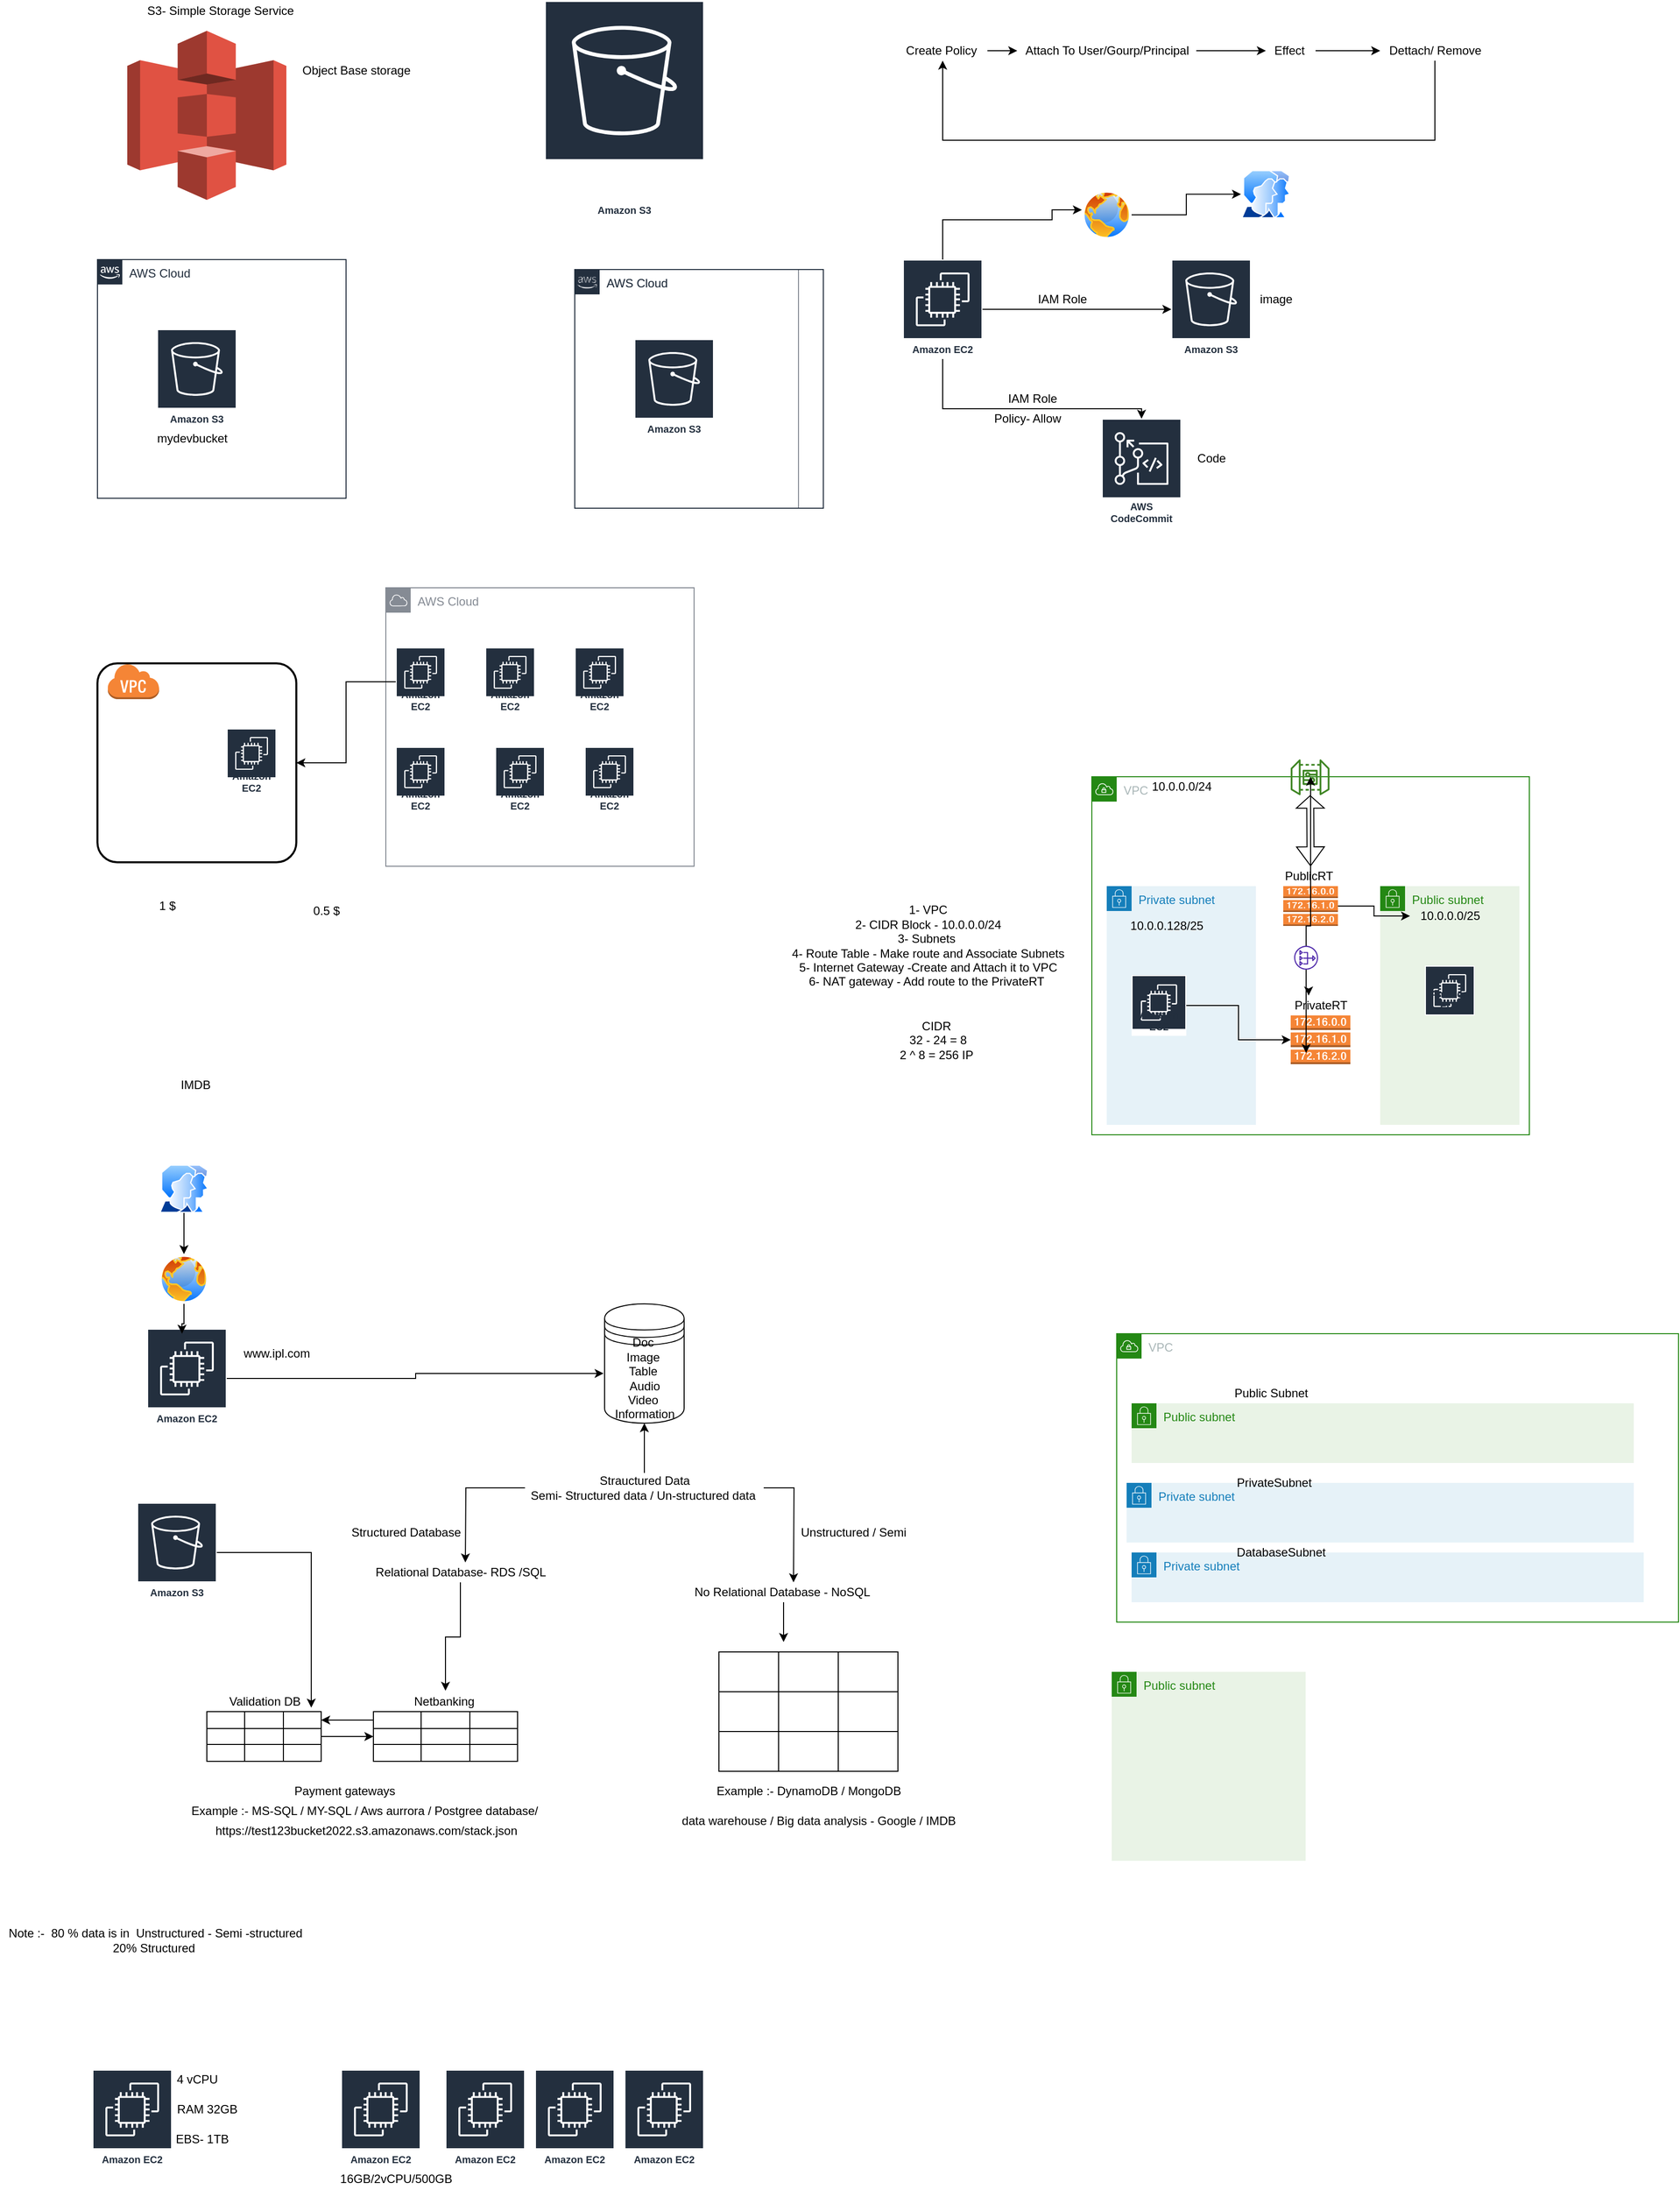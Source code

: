 <mxfile version="18.1.3" type="github" pages="2">
  <diagram id="lFxsmAKlkC_CHH3mUBWc" name="Page-1">
    <mxGraphModel dx="2808" dy="418" grid="1" gridSize="10" guides="1" tooltips="1" connect="1" arrows="1" fold="1" page="1" pageScale="1" pageWidth="850" pageHeight="1100" math="0" shadow="0">
      <root>
        <mxCell id="0" />
        <mxCell id="1" parent="0" />
        <mxCell id="W_ZTkigPUNPTzvWaKMQf-11" value="" style="edgeStyle=orthogonalEdgeStyle;rounded=0;orthogonalLoop=1;jettySize=auto;html=1;" parent="1" source="W_ZTkigPUNPTzvWaKMQf-3" target="W_ZTkigPUNPTzvWaKMQf-4" edge="1">
          <mxGeometry relative="1" as="geometry" />
        </mxCell>
        <mxCell id="W_ZTkigPUNPTzvWaKMQf-3" value="Create Policy&amp;nbsp;" style="text;html=1;align=center;verticalAlign=middle;resizable=0;points=[];autosize=1;strokeColor=none;fillColor=none;" parent="1" vertex="1">
          <mxGeometry x="15" y="150" width="90" height="20" as="geometry" />
        </mxCell>
        <mxCell id="W_ZTkigPUNPTzvWaKMQf-9" value="" style="edgeStyle=orthogonalEdgeStyle;rounded=0;orthogonalLoop=1;jettySize=auto;html=1;" parent="1" source="W_ZTkigPUNPTzvWaKMQf-4" target="W_ZTkigPUNPTzvWaKMQf-5" edge="1">
          <mxGeometry relative="1" as="geometry" />
        </mxCell>
        <mxCell id="W_ZTkigPUNPTzvWaKMQf-4" value="Attach To User/Gourp/Principal" style="text;html=1;align=center;verticalAlign=middle;resizable=0;points=[];autosize=1;strokeColor=none;fillColor=none;" parent="1" vertex="1">
          <mxGeometry x="135" y="150" width="180" height="20" as="geometry" />
        </mxCell>
        <mxCell id="W_ZTkigPUNPTzvWaKMQf-10" value="" style="edgeStyle=orthogonalEdgeStyle;rounded=0;orthogonalLoop=1;jettySize=auto;html=1;" parent="1" source="W_ZTkigPUNPTzvWaKMQf-5" target="W_ZTkigPUNPTzvWaKMQf-6" edge="1">
          <mxGeometry relative="1" as="geometry" />
        </mxCell>
        <mxCell id="W_ZTkigPUNPTzvWaKMQf-5" value="Effect&amp;nbsp;" style="text;html=1;align=center;verticalAlign=middle;resizable=0;points=[];autosize=1;strokeColor=none;fillColor=none;" parent="1" vertex="1">
          <mxGeometry x="385" y="150" width="50" height="20" as="geometry" />
        </mxCell>
        <mxCell id="W_ZTkigPUNPTzvWaKMQf-12" style="edgeStyle=orthogonalEdgeStyle;rounded=0;orthogonalLoop=1;jettySize=auto;html=1;" parent="1" source="W_ZTkigPUNPTzvWaKMQf-6" target="W_ZTkigPUNPTzvWaKMQf-3" edge="1">
          <mxGeometry relative="1" as="geometry">
            <Array as="points">
              <mxPoint x="555" y="250" />
              <mxPoint x="60" y="250" />
            </Array>
          </mxGeometry>
        </mxCell>
        <mxCell id="W_ZTkigPUNPTzvWaKMQf-6" value="Dettach/ Remove" style="text;html=1;align=center;verticalAlign=middle;resizable=0;points=[];autosize=1;strokeColor=none;fillColor=none;" parent="1" vertex="1">
          <mxGeometry x="500" y="150" width="110" height="20" as="geometry" />
        </mxCell>
        <mxCell id="W_ZTkigPUNPTzvWaKMQf-16" style="edgeStyle=orthogonalEdgeStyle;rounded=0;orthogonalLoop=1;jettySize=auto;html=1;" parent="1" source="W_ZTkigPUNPTzvWaKMQf-13" target="W_ZTkigPUNPTzvWaKMQf-14" edge="1">
          <mxGeometry relative="1" as="geometry" />
        </mxCell>
        <mxCell id="W_ZTkigPUNPTzvWaKMQf-18" style="edgeStyle=orthogonalEdgeStyle;rounded=0;orthogonalLoop=1;jettySize=auto;html=1;" parent="1" source="W_ZTkigPUNPTzvWaKMQf-13" target="W_ZTkigPUNPTzvWaKMQf-15" edge="1">
          <mxGeometry relative="1" as="geometry">
            <Array as="points">
              <mxPoint x="60" y="520" />
              <mxPoint x="260" y="520" />
            </Array>
          </mxGeometry>
        </mxCell>
        <mxCell id="W_ZTkigPUNPTzvWaKMQf-20" style="edgeStyle=orthogonalEdgeStyle;rounded=0;orthogonalLoop=1;jettySize=auto;html=1;" parent="1" source="W_ZTkigPUNPTzvWaKMQf-13" edge="1">
          <mxGeometry relative="1" as="geometry">
            <mxPoint x="200" y="320" as="targetPoint" />
            <Array as="points">
              <mxPoint x="60" y="330" />
              <mxPoint x="170" y="330" />
            </Array>
          </mxGeometry>
        </mxCell>
        <mxCell id="W_ZTkigPUNPTzvWaKMQf-13" value="Amazon EC2" style="sketch=0;outlineConnect=0;fontColor=#232F3E;gradientColor=none;strokeColor=#ffffff;fillColor=#232F3E;dashed=0;verticalLabelPosition=middle;verticalAlign=bottom;align=center;html=1;whiteSpace=wrap;fontSize=10;fontStyle=1;spacing=3;shape=mxgraph.aws4.productIcon;prIcon=mxgraph.aws4.ec2;" parent="1" vertex="1">
          <mxGeometry x="20" y="370" width="80" height="100" as="geometry" />
        </mxCell>
        <mxCell id="W_ZTkigPUNPTzvWaKMQf-14" value="Amazon S3" style="sketch=0;outlineConnect=0;fontColor=#232F3E;gradientColor=none;strokeColor=#ffffff;fillColor=#232F3E;dashed=0;verticalLabelPosition=middle;verticalAlign=bottom;align=center;html=1;whiteSpace=wrap;fontSize=10;fontStyle=1;spacing=3;shape=mxgraph.aws4.productIcon;prIcon=mxgraph.aws4.s3;" parent="1" vertex="1">
          <mxGeometry x="290" y="370" width="80" height="100" as="geometry" />
        </mxCell>
        <mxCell id="W_ZTkigPUNPTzvWaKMQf-15" value="AWS CodeCommit" style="sketch=0;outlineConnect=0;fontColor=#232F3E;gradientColor=none;strokeColor=#ffffff;fillColor=#232F3E;dashed=0;verticalLabelPosition=middle;verticalAlign=bottom;align=center;html=1;whiteSpace=wrap;fontSize=10;fontStyle=1;spacing=3;shape=mxgraph.aws4.productIcon;prIcon=mxgraph.aws4.codecommit;" parent="1" vertex="1">
          <mxGeometry x="220" y="530" width="80" height="110" as="geometry" />
        </mxCell>
        <mxCell id="W_ZTkigPUNPTzvWaKMQf-17" value="image" style="text;html=1;align=center;verticalAlign=middle;resizable=0;points=[];autosize=1;strokeColor=none;fillColor=none;" parent="1" vertex="1">
          <mxGeometry x="370" y="400" width="50" height="20" as="geometry" />
        </mxCell>
        <mxCell id="W_ZTkigPUNPTzvWaKMQf-19" value="Code" style="text;html=1;align=center;verticalAlign=middle;resizable=0;points=[];autosize=1;strokeColor=none;fillColor=none;" parent="1" vertex="1">
          <mxGeometry x="310" y="560" width="40" height="20" as="geometry" />
        </mxCell>
        <mxCell id="W_ZTkigPUNPTzvWaKMQf-23" style="edgeStyle=orthogonalEdgeStyle;rounded=0;orthogonalLoop=1;jettySize=auto;html=1;entryX=0;entryY=0.5;entryDx=0;entryDy=0;" parent="1" source="W_ZTkigPUNPTzvWaKMQf-21" target="W_ZTkigPUNPTzvWaKMQf-22" edge="1">
          <mxGeometry relative="1" as="geometry" />
        </mxCell>
        <mxCell id="W_ZTkigPUNPTzvWaKMQf-21" value="" style="aspect=fixed;perimeter=ellipsePerimeter;html=1;align=center;shadow=0;dashed=0;spacingTop=3;image;image=img/lib/active_directory/internet_globe.svg;" parent="1" vertex="1">
          <mxGeometry x="200" y="300" width="50" height="50" as="geometry" />
        </mxCell>
        <mxCell id="W_ZTkigPUNPTzvWaKMQf-22" value="" style="aspect=fixed;perimeter=ellipsePerimeter;html=1;align=center;shadow=0;dashed=0;spacingTop=3;image;image=img/lib/active_directory/user_accounts.svg;" parent="1" vertex="1">
          <mxGeometry x="360" y="280" width="50" height="48.5" as="geometry" />
        </mxCell>
        <mxCell id="W_ZTkigPUNPTzvWaKMQf-24" value="IAM Role" style="text;html=1;align=center;verticalAlign=middle;resizable=0;points=[];autosize=1;strokeColor=none;fillColor=none;" parent="1" vertex="1">
          <mxGeometry x="150" y="400" width="60" height="20" as="geometry" />
        </mxCell>
        <mxCell id="W_ZTkigPUNPTzvWaKMQf-25" value="IAM Role" style="text;html=1;align=center;verticalAlign=middle;resizable=0;points=[];autosize=1;strokeColor=none;fillColor=none;" parent="1" vertex="1">
          <mxGeometry x="120" y="500" width="60" height="20" as="geometry" />
        </mxCell>
        <mxCell id="W_ZTkigPUNPTzvWaKMQf-26" value="Policy- Allow" style="text;html=1;align=center;verticalAlign=middle;resizable=0;points=[];autosize=1;strokeColor=none;fillColor=none;" parent="1" vertex="1">
          <mxGeometry x="105" y="520" width="80" height="20" as="geometry" />
        </mxCell>
        <mxCell id="wipIX7ScacwQ_WRAgbHF-1" value="VPC" style="points=[[0,0],[0.25,0],[0.5,0],[0.75,0],[1,0],[1,0.25],[1,0.5],[1,0.75],[1,1],[0.75,1],[0.5,1],[0.25,1],[0,1],[0,0.75],[0,0.5],[0,0.25]];outlineConnect=0;gradientColor=none;html=1;whiteSpace=wrap;fontSize=12;fontStyle=0;container=1;pointerEvents=0;collapsible=0;recursiveResize=0;shape=mxgraph.aws4.group;grIcon=mxgraph.aws4.group_vpc;strokeColor=#248814;fillColor=none;verticalAlign=top;align=left;spacingLeft=30;fontColor=#AAB7B8;dashed=0;" parent="1" vertex="1">
          <mxGeometry x="210" y="890" width="440" height="360" as="geometry" />
        </mxCell>
        <mxCell id="wipIX7ScacwQ_WRAgbHF-7" value="10.0.0.0/24" style="text;html=1;align=center;verticalAlign=middle;resizable=0;points=[];autosize=1;strokeColor=none;fillColor=none;" parent="wipIX7ScacwQ_WRAgbHF-1" vertex="1">
          <mxGeometry x="50" width="80" height="20" as="geometry" />
        </mxCell>
        <mxCell id="wipIX7ScacwQ_WRAgbHF-8" value="Public subnet" style="points=[[0,0],[0.25,0],[0.5,0],[0.75,0],[1,0],[1,0.25],[1,0.5],[1,0.75],[1,1],[0.75,1],[0.5,1],[0.25,1],[0,1],[0,0.75],[0,0.5],[0,0.25]];outlineConnect=0;gradientColor=none;html=1;whiteSpace=wrap;fontSize=12;fontStyle=0;container=1;pointerEvents=0;collapsible=0;recursiveResize=0;shape=mxgraph.aws4.group;grIcon=mxgraph.aws4.group_security_group;grStroke=0;strokeColor=#248814;fillColor=#E9F3E6;verticalAlign=top;align=left;spacingLeft=30;fontColor=#248814;dashed=0;" parent="wipIX7ScacwQ_WRAgbHF-1" vertex="1">
          <mxGeometry x="290" y="110" width="140" height="240" as="geometry" />
        </mxCell>
        <mxCell id="wipIX7ScacwQ_WRAgbHF-11" value="10.0.0.0/25" style="text;html=1;align=center;verticalAlign=middle;resizable=0;points=[];autosize=1;strokeColor=none;fillColor=none;" parent="wipIX7ScacwQ_WRAgbHF-8" vertex="1">
          <mxGeometry x="30" y="20" width="80" height="20" as="geometry" />
        </mxCell>
        <mxCell id="wipIX7ScacwQ_WRAgbHF-24" value="Amazon EC2" style="sketch=0;outlineConnect=0;fontColor=#232F3E;gradientColor=none;strokeColor=#ffffff;fillColor=#232F3E;dashed=0;verticalLabelPosition=middle;verticalAlign=bottom;align=center;html=1;whiteSpace=wrap;fontSize=10;fontStyle=1;spacing=3;shape=mxgraph.aws4.productIcon;prIcon=mxgraph.aws4.ec2;" parent="wipIX7ScacwQ_WRAgbHF-8" vertex="1">
          <mxGeometry x="45" y="80" width="50" height="50" as="geometry" />
        </mxCell>
        <mxCell id="wipIX7ScacwQ_WRAgbHF-10" value="Private subnet" style="points=[[0,0],[0.25,0],[0.5,0],[0.75,0],[1,0],[1,0.25],[1,0.5],[1,0.75],[1,1],[0.75,1],[0.5,1],[0.25,1],[0,1],[0,0.75],[0,0.5],[0,0.25]];outlineConnect=0;gradientColor=none;html=1;whiteSpace=wrap;fontSize=12;fontStyle=0;container=1;pointerEvents=0;collapsible=0;recursiveResize=0;shape=mxgraph.aws4.group;grIcon=mxgraph.aws4.group_security_group;grStroke=0;strokeColor=#147EBA;fillColor=#E6F2F8;verticalAlign=top;align=left;spacingLeft=30;fontColor=#147EBA;dashed=0;" parent="wipIX7ScacwQ_WRAgbHF-1" vertex="1">
          <mxGeometry x="15" y="110" width="150" height="240" as="geometry" />
        </mxCell>
        <mxCell id="wipIX7ScacwQ_WRAgbHF-12" value="10.0.0.128/25" style="text;html=1;align=center;verticalAlign=middle;resizable=0;points=[];autosize=1;strokeColor=none;fillColor=none;" parent="wipIX7ScacwQ_WRAgbHF-10" vertex="1">
          <mxGeometry x="15" y="30" width="90" height="20" as="geometry" />
        </mxCell>
        <mxCell id="wipIX7ScacwQ_WRAgbHF-25" value="Amazon EC2" style="sketch=0;outlineConnect=0;fontColor=#232F3E;gradientColor=none;strokeColor=#ffffff;fillColor=#232F3E;dashed=0;verticalLabelPosition=middle;verticalAlign=bottom;align=center;html=1;whiteSpace=wrap;fontSize=10;fontStyle=1;spacing=3;shape=mxgraph.aws4.productIcon;prIcon=mxgraph.aws4.ec2;" parent="wipIX7ScacwQ_WRAgbHF-10" vertex="1">
          <mxGeometry x="25" y="89.5" width="55" height="61" as="geometry" />
        </mxCell>
        <mxCell id="wipIX7ScacwQ_WRAgbHF-19" value="" style="edgeStyle=orthogonalEdgeStyle;rounded=0;orthogonalLoop=1;jettySize=auto;html=1;" parent="wipIX7ScacwQ_WRAgbHF-1" source="wipIX7ScacwQ_WRAgbHF-13" target="wipIX7ScacwQ_WRAgbHF-11" edge="1">
          <mxGeometry relative="1" as="geometry" />
        </mxCell>
        <mxCell id="wipIX7ScacwQ_WRAgbHF-13" value="" style="outlineConnect=0;dashed=0;verticalLabelPosition=bottom;verticalAlign=top;align=center;html=1;shape=mxgraph.aws3.route_table;fillColor=#F58536;gradientColor=none;" parent="wipIX7ScacwQ_WRAgbHF-1" vertex="1">
          <mxGeometry x="192.5" y="110" width="55" height="40" as="geometry" />
        </mxCell>
        <mxCell id="wipIX7ScacwQ_WRAgbHF-14" value="PublicRT" style="text;html=1;align=center;verticalAlign=middle;resizable=0;points=[];autosize=1;strokeColor=none;fillColor=none;" parent="wipIX7ScacwQ_WRAgbHF-1" vertex="1">
          <mxGeometry x="187.5" y="90" width="60" height="20" as="geometry" />
        </mxCell>
        <mxCell id="wipIX7ScacwQ_WRAgbHF-15" value="" style="outlineConnect=0;dashed=0;verticalLabelPosition=bottom;verticalAlign=top;align=center;html=1;shape=mxgraph.aws3.route_table;fillColor=#F58536;gradientColor=none;" parent="wipIX7ScacwQ_WRAgbHF-1" vertex="1">
          <mxGeometry x="200" y="240" width="60" height="49" as="geometry" />
        </mxCell>
        <mxCell id="wipIX7ScacwQ_WRAgbHF-16" value="PrivateRT" style="text;html=1;align=center;verticalAlign=middle;resizable=0;points=[];autosize=1;strokeColor=none;fillColor=none;" parent="wipIX7ScacwQ_WRAgbHF-1" vertex="1">
          <mxGeometry x="195" y="220" width="70" height="20" as="geometry" />
        </mxCell>
        <mxCell id="wipIX7ScacwQ_WRAgbHF-21" value="" style="sketch=0;outlineConnect=0;fontColor=#232F3E;gradientColor=none;fillColor=#3F8624;strokeColor=none;dashed=0;verticalLabelPosition=bottom;verticalAlign=top;align=center;html=1;fontSize=12;fontStyle=0;aspect=fixed;pointerEvents=1;shape=mxgraph.aws4.iot_device_gateway;" parent="wipIX7ScacwQ_WRAgbHF-1" vertex="1">
          <mxGeometry x="200" y="-19" width="39" height="39" as="geometry" />
        </mxCell>
        <mxCell id="wipIX7ScacwQ_WRAgbHF-23" value="" style="shape=flexArrow;endArrow=classic;startArrow=classic;html=1;rounded=0;width=7;endSize=3.86;" parent="wipIX7ScacwQ_WRAgbHF-1" target="wipIX7ScacwQ_WRAgbHF-21" edge="1">
          <mxGeometry width="100" height="100" relative="1" as="geometry">
            <mxPoint x="220" y="90" as="sourcePoint" />
            <mxPoint x="239" y="30" as="targetPoint" />
          </mxGeometry>
        </mxCell>
        <mxCell id="wipIX7ScacwQ_WRAgbHF-29" style="edgeStyle=orthogonalEdgeStyle;rounded=0;orthogonalLoop=1;jettySize=auto;html=1;entryX=0.329;entryY=0;entryDx=0;entryDy=0;entryPerimeter=0;" parent="wipIX7ScacwQ_WRAgbHF-1" source="wipIX7ScacwQ_WRAgbHF-28" target="wipIX7ScacwQ_WRAgbHF-16" edge="1">
          <mxGeometry relative="1" as="geometry" />
        </mxCell>
        <mxCell id="wipIX7ScacwQ_WRAgbHF-32" style="edgeStyle=orthogonalEdgeStyle;rounded=0;orthogonalLoop=1;jettySize=auto;html=1;" parent="wipIX7ScacwQ_WRAgbHF-1" source="wipIX7ScacwQ_WRAgbHF-28" target="wipIX7ScacwQ_WRAgbHF-1" edge="1">
          <mxGeometry relative="1" as="geometry">
            <Array as="points">
              <mxPoint x="170" y="70" />
              <mxPoint x="170" y="70" />
            </Array>
          </mxGeometry>
        </mxCell>
        <mxCell id="wipIX7ScacwQ_WRAgbHF-28" value="" style="sketch=0;outlineConnect=0;fontColor=#232F3E;gradientColor=none;fillColor=#4D27AA;strokeColor=none;dashed=0;verticalLabelPosition=bottom;verticalAlign=top;align=center;html=1;fontSize=12;fontStyle=0;aspect=fixed;pointerEvents=1;shape=mxgraph.aws4.nat_gateway;" parent="wipIX7ScacwQ_WRAgbHF-1" vertex="1">
          <mxGeometry x="203.5" y="170" width="24" height="24" as="geometry" />
        </mxCell>
        <mxCell id="wipIX7ScacwQ_WRAgbHF-33" style="edgeStyle=orthogonalEdgeStyle;rounded=0;orthogonalLoop=1;jettySize=auto;html=1;" parent="wipIX7ScacwQ_WRAgbHF-1" source="wipIX7ScacwQ_WRAgbHF-28" target="wipIX7ScacwQ_WRAgbHF-1" edge="1">
          <mxGeometry relative="1" as="geometry">
            <mxPoint x="450" y="50" as="targetPoint" />
            <Array as="points" />
          </mxGeometry>
        </mxCell>
        <mxCell id="wipIX7ScacwQ_WRAgbHF-34" style="edgeStyle=orthogonalEdgeStyle;rounded=0;orthogonalLoop=1;jettySize=auto;html=1;" parent="wipIX7ScacwQ_WRAgbHF-1" source="wipIX7ScacwQ_WRAgbHF-25" target="wipIX7ScacwQ_WRAgbHF-15" edge="1">
          <mxGeometry relative="1" as="geometry" />
        </mxCell>
        <mxCell id="wipIX7ScacwQ_WRAgbHF-4" value="1- VPC&lt;br&gt;2- CIDR Block - 10.0.0.0/24&lt;br&gt;3- Subnets&amp;nbsp;&lt;br&gt;4- Route Table - Make route and Associate Subnets&lt;br&gt;5- Internet Gateway -Create and Attach it to VPC&lt;br&gt;6- NAT gateway - Add route to the PrivateRT&amp;nbsp;" style="text;html=1;align=center;verticalAlign=middle;resizable=0;points=[];autosize=1;strokeColor=none;fillColor=none;" parent="1" vertex="1">
          <mxGeometry x="-100" y="1015" width="290" height="90" as="geometry" />
        </mxCell>
        <mxCell id="wipIX7ScacwQ_WRAgbHF-6" value="CIDR&amp;nbsp;&lt;br&gt;32 - 24 = 8&lt;br&gt;2 ^ 8 = 256 IP&amp;nbsp;" style="text;html=1;align=center;verticalAlign=middle;resizable=0;points=[];autosize=1;strokeColor=none;fillColor=none;" parent="1" vertex="1">
          <mxGeometry x="10" y="1130" width="90" height="50" as="geometry" />
        </mxCell>
        <mxCell id="wipIX7ScacwQ_WRAgbHF-35" value="VPC" style="points=[[0,0],[0.25,0],[0.5,0],[0.75,0],[1,0],[1,0.25],[1,0.5],[1,0.75],[1,1],[0.75,1],[0.5,1],[0.25,1],[0,1],[0,0.75],[0,0.5],[0,0.25]];outlineConnect=0;gradientColor=none;html=1;whiteSpace=wrap;fontSize=12;fontStyle=0;container=1;pointerEvents=0;collapsible=0;recursiveResize=0;shape=mxgraph.aws4.group;grIcon=mxgraph.aws4.group_vpc;strokeColor=#248814;fillColor=none;verticalAlign=top;align=left;spacingLeft=30;fontColor=#AAB7B8;dashed=0;" parent="1" vertex="1">
          <mxGeometry x="235" y="1450" width="565" height="290" as="geometry" />
        </mxCell>
        <mxCell id="wipIX7ScacwQ_WRAgbHF-38" value="Public subnet" style="points=[[0,0],[0.25,0],[0.5,0],[0.75,0],[1,0],[1,0.25],[1,0.5],[1,0.75],[1,1],[0.75,1],[0.5,1],[0.25,1],[0,1],[0,0.75],[0,0.5],[0,0.25]];outlineConnect=0;gradientColor=none;html=1;whiteSpace=wrap;fontSize=12;fontStyle=0;container=1;pointerEvents=0;collapsible=0;recursiveResize=0;shape=mxgraph.aws4.group;grIcon=mxgraph.aws4.group_security_group;grStroke=0;strokeColor=#248814;fillColor=#E9F3E6;verticalAlign=top;align=left;spacingLeft=30;fontColor=#248814;dashed=0;" parent="wipIX7ScacwQ_WRAgbHF-35" vertex="1">
          <mxGeometry x="15" y="70" width="505" height="60" as="geometry" />
        </mxCell>
        <mxCell id="wipIX7ScacwQ_WRAgbHF-39" value="Private subnet" style="points=[[0,0],[0.25,0],[0.5,0],[0.75,0],[1,0],[1,0.25],[1,0.5],[1,0.75],[1,1],[0.75,1],[0.5,1],[0.25,1],[0,1],[0,0.75],[0,0.5],[0,0.25]];outlineConnect=0;gradientColor=none;html=1;whiteSpace=wrap;fontSize=12;fontStyle=0;container=1;pointerEvents=0;collapsible=0;recursiveResize=0;shape=mxgraph.aws4.group;grIcon=mxgraph.aws4.group_security_group;grStroke=0;strokeColor=#147EBA;fillColor=#E6F2F8;verticalAlign=top;align=left;spacingLeft=30;fontColor=#147EBA;dashed=0;" parent="wipIX7ScacwQ_WRAgbHF-35" vertex="1">
          <mxGeometry x="10" y="150" width="510" height="60" as="geometry" />
        </mxCell>
        <mxCell id="wipIX7ScacwQ_WRAgbHF-45" value="PrivateSubnet" style="text;html=1;align=center;verticalAlign=middle;resizable=0;points=[];autosize=1;strokeColor=none;fillColor=none;" parent="wipIX7ScacwQ_WRAgbHF-39" vertex="1">
          <mxGeometry x="102.5" y="-10" width="90" height="20" as="geometry" />
        </mxCell>
        <mxCell id="wipIX7ScacwQ_WRAgbHF-43" value="Private subnet" style="points=[[0,0],[0.25,0],[0.5,0],[0.75,0],[1,0],[1,0.25],[1,0.5],[1,0.75],[1,1],[0.75,1],[0.5,1],[0.25,1],[0,1],[0,0.75],[0,0.5],[0,0.25]];outlineConnect=0;gradientColor=none;html=1;whiteSpace=wrap;fontSize=12;fontStyle=0;container=1;pointerEvents=0;collapsible=0;recursiveResize=0;shape=mxgraph.aws4.group;grIcon=mxgraph.aws4.group_security_group;grStroke=0;strokeColor=#147EBA;fillColor=#E6F2F8;verticalAlign=top;align=left;spacingLeft=30;fontColor=#147EBA;dashed=0;" parent="wipIX7ScacwQ_WRAgbHF-35" vertex="1">
          <mxGeometry x="15" y="220" width="515" height="50" as="geometry" />
        </mxCell>
        <mxCell id="wipIX7ScacwQ_WRAgbHF-44" value="Public Subnet" style="text;html=1;align=center;verticalAlign=middle;resizable=0;points=[];autosize=1;strokeColor=none;fillColor=none;" parent="1" vertex="1">
          <mxGeometry x="345" y="1500" width="90" height="20" as="geometry" />
        </mxCell>
        <mxCell id="wipIX7ScacwQ_WRAgbHF-46" value="DatabaseSubnet" style="text;html=1;align=center;verticalAlign=middle;resizable=0;points=[];autosize=1;strokeColor=none;fillColor=none;" parent="1" vertex="1">
          <mxGeometry x="350" y="1660" width="100" height="20" as="geometry" />
        </mxCell>
        <mxCell id="wipIX7ScacwQ_WRAgbHF-49" value="Public subnet" style="points=[[0,0],[0.25,0],[0.5,0],[0.75,0],[1,0],[1,0.25],[1,0.5],[1,0.75],[1,1],[0.75,1],[0.5,1],[0.25,1],[0,1],[0,0.75],[0,0.5],[0,0.25]];outlineConnect=0;gradientColor=none;html=1;whiteSpace=wrap;fontSize=12;fontStyle=0;container=1;pointerEvents=0;collapsible=0;recursiveResize=0;shape=mxgraph.aws4.group;grIcon=mxgraph.aws4.group_security_group;grStroke=0;strokeColor=#248814;fillColor=#E9F3E6;verticalAlign=top;align=left;spacingLeft=30;fontColor=#248814;dashed=0;" parent="1" vertex="1">
          <mxGeometry x="230" y="1790" width="195" height="190" as="geometry" />
        </mxCell>
        <mxCell id="Kod1D8QeRh-U59ldMnxH-1" value="" style="outlineConnect=0;dashed=0;verticalLabelPosition=bottom;verticalAlign=top;align=center;html=1;shape=mxgraph.aws3.s3;fillColor=#E05243;gradientColor=none;" parent="1" vertex="1">
          <mxGeometry x="-760" y="140" width="160" height="170" as="geometry" />
        </mxCell>
        <mxCell id="Kod1D8QeRh-U59ldMnxH-2" value="S3- Simple Storage Service&amp;nbsp;" style="text;html=1;align=center;verticalAlign=middle;resizable=0;points=[];autosize=1;strokeColor=none;fillColor=none;" parent="1" vertex="1">
          <mxGeometry x="-750" y="110" width="170" height="20" as="geometry" />
        </mxCell>
        <mxCell id="Kod1D8QeRh-U59ldMnxH-3" value="Object Base storage" style="text;html=1;align=center;verticalAlign=middle;resizable=0;points=[];autosize=1;strokeColor=none;fillColor=none;" parent="1" vertex="1">
          <mxGeometry x="-590" y="170" width="120" height="20" as="geometry" />
        </mxCell>
        <mxCell id="Kod1D8QeRh-U59ldMnxH-4" value="Amazon S3" style="sketch=0;outlineConnect=0;fontColor=#232F3E;gradientColor=none;strokeColor=#ffffff;fillColor=#232F3E;dashed=0;verticalLabelPosition=middle;verticalAlign=bottom;align=center;html=1;whiteSpace=wrap;fontSize=10;fontStyle=1;spacing=3;shape=mxgraph.aws4.productIcon;prIcon=mxgraph.aws4.s3;" parent="1" vertex="1">
          <mxGeometry x="-340" y="110" width="160" height="220" as="geometry" />
        </mxCell>
        <mxCell id="Kod1D8QeRh-U59ldMnxH-7" value="AWS Cloud" style="points=[[0,0],[0.25,0],[0.5,0],[0.75,0],[1,0],[1,0.25],[1,0.5],[1,0.75],[1,1],[0.75,1],[0.5,1],[0.25,1],[0,1],[0,0.75],[0,0.5],[0,0.25]];outlineConnect=0;gradientColor=none;html=1;whiteSpace=wrap;fontSize=12;fontStyle=0;container=1;pointerEvents=0;collapsible=0;recursiveResize=0;shape=mxgraph.aws4.group;grIcon=mxgraph.aws4.group_aws_cloud_alt;strokeColor=#232F3E;fillColor=none;verticalAlign=top;align=left;spacingLeft=30;fontColor=#232F3E;dashed=0;" parent="1" vertex="1">
          <mxGeometry x="-790" y="370" width="250" height="240" as="geometry" />
        </mxCell>
        <mxCell id="Kod1D8QeRh-U59ldMnxH-9" value="Amazon S3" style="sketch=0;outlineConnect=0;fontColor=#232F3E;gradientColor=none;strokeColor=#ffffff;fillColor=#232F3E;dashed=0;verticalLabelPosition=middle;verticalAlign=bottom;align=center;html=1;whiteSpace=wrap;fontSize=10;fontStyle=1;spacing=3;shape=mxgraph.aws4.productIcon;prIcon=mxgraph.aws4.s3;" parent="Kod1D8QeRh-U59ldMnxH-7" vertex="1">
          <mxGeometry x="60" y="70" width="80" height="100" as="geometry" />
        </mxCell>
        <mxCell id="Kod1D8QeRh-U59ldMnxH-12" value="mydevbucket" style="text;html=1;align=center;verticalAlign=middle;resizable=0;points=[];autosize=1;strokeColor=none;fillColor=none;" parent="Kod1D8QeRh-U59ldMnxH-7" vertex="1">
          <mxGeometry x="50" y="170" width="90" height="20" as="geometry" />
        </mxCell>
        <mxCell id="Kod1D8QeRh-U59ldMnxH-8" value="AWS Cloud" style="sketch=0;outlineConnect=0;gradientColor=none;html=1;whiteSpace=wrap;fontSize=12;fontStyle=0;shape=mxgraph.aws4.group;grIcon=mxgraph.aws4.group_aws_cloud;strokeColor=#858B94;fillColor=none;verticalAlign=top;align=left;spacingLeft=30;fontColor=#858B94;dashed=0;" parent="1" vertex="1">
          <mxGeometry x="-310" y="380" width="225" height="240" as="geometry" />
        </mxCell>
        <mxCell id="Kod1D8QeRh-U59ldMnxH-10" value="AWS Cloud" style="points=[[0,0],[0.25,0],[0.5,0],[0.75,0],[1,0],[1,0.25],[1,0.5],[1,0.75],[1,1],[0.75,1],[0.5,1],[0.25,1],[0,1],[0,0.75],[0,0.5],[0,0.25]];outlineConnect=0;gradientColor=none;html=1;whiteSpace=wrap;fontSize=12;fontStyle=0;container=1;pointerEvents=0;collapsible=0;recursiveResize=0;shape=mxgraph.aws4.group;grIcon=mxgraph.aws4.group_aws_cloud_alt;strokeColor=#232F3E;fillColor=none;verticalAlign=top;align=left;spacingLeft=30;fontColor=#232F3E;dashed=0;" parent="1" vertex="1">
          <mxGeometry x="-310" y="380" width="250" height="240" as="geometry" />
        </mxCell>
        <mxCell id="Kod1D8QeRh-U59ldMnxH-11" value="Amazon S3" style="sketch=0;outlineConnect=0;fontColor=#232F3E;gradientColor=none;strokeColor=#ffffff;fillColor=#232F3E;dashed=0;verticalLabelPosition=middle;verticalAlign=bottom;align=center;html=1;whiteSpace=wrap;fontSize=10;fontStyle=1;spacing=3;shape=mxgraph.aws4.productIcon;prIcon=mxgraph.aws4.s3;" parent="Kod1D8QeRh-U59ldMnxH-10" vertex="1">
          <mxGeometry x="60" y="70" width="80" height="100" as="geometry" />
        </mxCell>
        <mxCell id="Kod1D8QeRh-U59ldMnxH-16" value="AWS Cloud" style="sketch=0;outlineConnect=0;gradientColor=none;html=1;whiteSpace=wrap;fontSize=12;fontStyle=0;shape=mxgraph.aws4.group;grIcon=mxgraph.aws4.group_aws_cloud;strokeColor=#858B94;fillColor=none;verticalAlign=top;align=left;spacingLeft=30;fontColor=#858B94;dashed=0;" parent="1" vertex="1">
          <mxGeometry x="-500" y="700" width="310" height="280" as="geometry" />
        </mxCell>
        <mxCell id="Kod1D8QeRh-U59ldMnxH-29" style="edgeStyle=orthogonalEdgeStyle;rounded=0;orthogonalLoop=1;jettySize=auto;html=1;" parent="1" source="Kod1D8QeRh-U59ldMnxH-17" target="Kod1D8QeRh-U59ldMnxH-25" edge="1">
          <mxGeometry relative="1" as="geometry" />
        </mxCell>
        <mxCell id="Kod1D8QeRh-U59ldMnxH-17" value="Amazon EC2" style="sketch=0;outlineConnect=0;fontColor=#232F3E;gradientColor=none;strokeColor=#ffffff;fillColor=#232F3E;dashed=0;verticalLabelPosition=middle;verticalAlign=bottom;align=center;html=1;whiteSpace=wrap;fontSize=10;fontStyle=1;spacing=3;shape=mxgraph.aws4.productIcon;prIcon=mxgraph.aws4.ec2;" parent="1" vertex="1">
          <mxGeometry x="-490" y="760" width="50" height="69" as="geometry" />
        </mxCell>
        <mxCell id="Kod1D8QeRh-U59ldMnxH-18" value="Amazon EC2" style="sketch=0;outlineConnect=0;fontColor=#232F3E;gradientColor=none;strokeColor=#ffffff;fillColor=#232F3E;dashed=0;verticalLabelPosition=middle;verticalAlign=bottom;align=center;html=1;whiteSpace=wrap;fontSize=10;fontStyle=1;spacing=3;shape=mxgraph.aws4.productIcon;prIcon=mxgraph.aws4.ec2;" parent="1" vertex="1">
          <mxGeometry x="-400" y="760" width="50" height="69" as="geometry" />
        </mxCell>
        <mxCell id="Kod1D8QeRh-U59ldMnxH-19" value="Amazon EC2" style="sketch=0;outlineConnect=0;fontColor=#232F3E;gradientColor=none;strokeColor=#ffffff;fillColor=#232F3E;dashed=0;verticalLabelPosition=middle;verticalAlign=bottom;align=center;html=1;whiteSpace=wrap;fontSize=10;fontStyle=1;spacing=3;shape=mxgraph.aws4.productIcon;prIcon=mxgraph.aws4.ec2;" parent="1" vertex="1">
          <mxGeometry x="-310" y="760" width="50" height="69" as="geometry" />
        </mxCell>
        <mxCell id="Kod1D8QeRh-U59ldMnxH-20" value="Amazon EC2" style="sketch=0;outlineConnect=0;fontColor=#232F3E;gradientColor=none;strokeColor=#ffffff;fillColor=#232F3E;dashed=0;verticalLabelPosition=middle;verticalAlign=bottom;align=center;html=1;whiteSpace=wrap;fontSize=10;fontStyle=1;spacing=3;shape=mxgraph.aws4.productIcon;prIcon=mxgraph.aws4.ec2;" parent="1" vertex="1">
          <mxGeometry x="-490" y="860" width="50" height="69" as="geometry" />
        </mxCell>
        <mxCell id="Kod1D8QeRh-U59ldMnxH-21" value="Amazon EC2" style="sketch=0;outlineConnect=0;fontColor=#232F3E;gradientColor=none;strokeColor=#ffffff;fillColor=#232F3E;dashed=0;verticalLabelPosition=middle;verticalAlign=bottom;align=center;html=1;whiteSpace=wrap;fontSize=10;fontStyle=1;spacing=3;shape=mxgraph.aws4.productIcon;prIcon=mxgraph.aws4.ec2;" parent="1" vertex="1">
          <mxGeometry x="-390" y="860" width="50" height="69" as="geometry" />
        </mxCell>
        <mxCell id="Kod1D8QeRh-U59ldMnxH-22" value="Amazon EC2" style="sketch=0;outlineConnect=0;fontColor=#232F3E;gradientColor=none;strokeColor=#ffffff;fillColor=#232F3E;dashed=0;verticalLabelPosition=middle;verticalAlign=bottom;align=center;html=1;whiteSpace=wrap;fontSize=10;fontStyle=1;spacing=3;shape=mxgraph.aws4.productIcon;prIcon=mxgraph.aws4.ec2;" parent="1" vertex="1">
          <mxGeometry x="-300" y="860" width="50" height="69" as="geometry" />
        </mxCell>
        <mxCell id="Kod1D8QeRh-U59ldMnxH-25" value="" style="rounded=1;arcSize=10;dashed=0;fillColor=none;gradientColor=none;strokeWidth=2;" parent="1" vertex="1">
          <mxGeometry x="-790" y="776" width="200" height="200" as="geometry" />
        </mxCell>
        <mxCell id="Kod1D8QeRh-U59ldMnxH-26" value="" style="dashed=0;html=1;shape=mxgraph.aws3.virtual_private_cloud;fillColor=#F58536;gradientColor=none;dashed=0;" parent="1" vertex="1">
          <mxGeometry x="-780" y="776" width="52" height="36" as="geometry" />
        </mxCell>
        <mxCell id="Kod1D8QeRh-U59ldMnxH-27" value="1 $" style="text;html=1;align=center;verticalAlign=middle;resizable=0;points=[];autosize=1;strokeColor=none;fillColor=none;" parent="1" vertex="1">
          <mxGeometry x="-735" y="1010" width="30" height="20" as="geometry" />
        </mxCell>
        <mxCell id="Kod1D8QeRh-U59ldMnxH-28" value="0.5 $" style="text;html=1;align=center;verticalAlign=middle;resizable=0;points=[];autosize=1;strokeColor=none;fillColor=none;" parent="1" vertex="1">
          <mxGeometry x="-580" y="1015" width="40" height="20" as="geometry" />
        </mxCell>
        <mxCell id="Kod1D8QeRh-U59ldMnxH-30" value="Amazon EC2" style="sketch=0;outlineConnect=0;fontColor=#232F3E;gradientColor=none;strokeColor=#ffffff;fillColor=#232F3E;dashed=0;verticalLabelPosition=middle;verticalAlign=bottom;align=center;html=1;whiteSpace=wrap;fontSize=10;fontStyle=1;spacing=3;shape=mxgraph.aws4.productIcon;prIcon=mxgraph.aws4.ec2;" parent="1" vertex="1">
          <mxGeometry x="-660" y="841.5" width="50" height="69" as="geometry" />
        </mxCell>
        <mxCell id="Kod1D8QeRh-U59ldMnxH-31" value="" style="shape=datastore;whiteSpace=wrap;html=1;" parent="1" vertex="1">
          <mxGeometry x="-280" y="1420" width="80" height="120" as="geometry" />
        </mxCell>
        <mxCell id="Kod1D8QeRh-U59ldMnxH-34" style="edgeStyle=orthogonalEdgeStyle;rounded=0;orthogonalLoop=1;jettySize=auto;html=1;entryX=-0.012;entryY=0.444;entryDx=0;entryDy=0;entryPerimeter=0;" parent="1" source="Kod1D8QeRh-U59ldMnxH-32" target="Kod1D8QeRh-U59ldMnxH-33" edge="1">
          <mxGeometry relative="1" as="geometry" />
        </mxCell>
        <mxCell id="Kod1D8QeRh-U59ldMnxH-32" value="Amazon EC2" style="sketch=0;outlineConnect=0;fontColor=#232F3E;gradientColor=none;strokeColor=#ffffff;fillColor=#232F3E;dashed=0;verticalLabelPosition=middle;verticalAlign=bottom;align=center;html=1;whiteSpace=wrap;fontSize=10;fontStyle=1;spacing=3;shape=mxgraph.aws4.productIcon;prIcon=mxgraph.aws4.ec2;" parent="1" vertex="1">
          <mxGeometry x="-740" y="1445" width="80" height="100" as="geometry" />
        </mxCell>
        <mxCell id="Kod1D8QeRh-U59ldMnxH-33" value="Doc&amp;nbsp;&lt;br&gt;Image&amp;nbsp;&lt;br&gt;Table&amp;nbsp;&lt;br&gt;Audio&lt;br&gt;Video&amp;nbsp;&lt;br&gt;Information&lt;br&gt;" style="text;html=1;align=center;verticalAlign=middle;resizable=0;points=[];autosize=1;strokeColor=none;fillColor=none;" parent="1" vertex="1">
          <mxGeometry x="-280" y="1450" width="80" height="90" as="geometry" />
        </mxCell>
        <mxCell id="Kod1D8QeRh-U59ldMnxH-37" value="" style="edgeStyle=orthogonalEdgeStyle;rounded=0;orthogonalLoop=1;jettySize=auto;html=1;" parent="1" source="Kod1D8QeRh-U59ldMnxH-35" target="Kod1D8QeRh-U59ldMnxH-33" edge="1">
          <mxGeometry relative="1" as="geometry" />
        </mxCell>
        <mxCell id="Kod1D8QeRh-U59ldMnxH-38" style="edgeStyle=orthogonalEdgeStyle;rounded=0;orthogonalLoop=1;jettySize=auto;html=1;" parent="1" source="Kod1D8QeRh-U59ldMnxH-35" edge="1">
          <mxGeometry relative="1" as="geometry">
            <mxPoint x="-420" y="1680" as="targetPoint" />
          </mxGeometry>
        </mxCell>
        <mxCell id="Kod1D8QeRh-U59ldMnxH-39" style="edgeStyle=orthogonalEdgeStyle;rounded=0;orthogonalLoop=1;jettySize=auto;html=1;" parent="1" source="Kod1D8QeRh-U59ldMnxH-35" edge="1">
          <mxGeometry relative="1" as="geometry">
            <mxPoint x="-90" y="1700" as="targetPoint" />
          </mxGeometry>
        </mxCell>
        <mxCell id="Kod1D8QeRh-U59ldMnxH-35" value="Strauctured Data&lt;br&gt;Semi- Structured data / Un-structured data&amp;nbsp;" style="text;html=1;align=center;verticalAlign=middle;resizable=0;points=[];autosize=1;strokeColor=none;fillColor=none;" parent="1" vertex="1">
          <mxGeometry x="-360" y="1590" width="240" height="30" as="geometry" />
        </mxCell>
        <mxCell id="Kod1D8QeRh-U59ldMnxH-42" style="edgeStyle=orthogonalEdgeStyle;rounded=0;orthogonalLoop=1;jettySize=auto;html=1;entryX=0.5;entryY=-0.05;entryDx=0;entryDy=0;entryPerimeter=0;" parent="1" source="Kod1D8QeRh-U59ldMnxH-40" target="Kod1D8QeRh-U59ldMnxH-76" edge="1">
          <mxGeometry relative="1" as="geometry">
            <mxPoint x="-440" y="1820" as="targetPoint" />
          </mxGeometry>
        </mxCell>
        <mxCell id="Kod1D8QeRh-U59ldMnxH-40" value="Relational Database- RDS /SQL" style="text;html=1;align=center;verticalAlign=middle;resizable=0;points=[];autosize=1;strokeColor=none;fillColor=none;" parent="1" vertex="1">
          <mxGeometry x="-520" y="1680" width="190" height="20" as="geometry" />
        </mxCell>
        <mxCell id="Kod1D8QeRh-U59ldMnxH-91" style="edgeStyle=orthogonalEdgeStyle;rounded=0;orthogonalLoop=1;jettySize=auto;html=1;" parent="1" source="Kod1D8QeRh-U59ldMnxH-41" edge="1">
          <mxGeometry relative="1" as="geometry">
            <mxPoint x="-100" y="1760" as="targetPoint" />
          </mxGeometry>
        </mxCell>
        <mxCell id="Kod1D8QeRh-U59ldMnxH-41" value="No Relational Database - NoSQL&amp;nbsp;" style="text;html=1;align=center;verticalAlign=middle;resizable=0;points=[];autosize=1;strokeColor=none;fillColor=none;" parent="1" vertex="1">
          <mxGeometry x="-200" y="1700" width="200" height="20" as="geometry" />
        </mxCell>
        <mxCell id="Kod1D8QeRh-U59ldMnxH-44" value="Structured Database" style="text;html=1;align=center;verticalAlign=middle;resizable=0;points=[];autosize=1;strokeColor=none;fillColor=none;" parent="1" vertex="1">
          <mxGeometry x="-545" y="1640" width="130" height="20" as="geometry" />
        </mxCell>
        <mxCell id="Kod1D8QeRh-U59ldMnxH-46" value="Unstructured / Semi" style="text;html=1;align=center;verticalAlign=middle;resizable=0;points=[];autosize=1;strokeColor=none;fillColor=none;" parent="1" vertex="1">
          <mxGeometry x="-90" y="1640" width="120" height="20" as="geometry" />
        </mxCell>
        <mxCell id="Kod1D8QeRh-U59ldMnxH-47" value="" style="shape=table;html=1;whiteSpace=wrap;startSize=0;container=1;collapsible=0;childLayout=tableLayout;" parent="1" vertex="1">
          <mxGeometry x="-512.5" y="1830" width="145" height="50" as="geometry" />
        </mxCell>
        <mxCell id="Kod1D8QeRh-U59ldMnxH-48" value="" style="shape=tableRow;horizontal=0;startSize=0;swimlaneHead=0;swimlaneBody=0;top=0;left=0;bottom=0;right=0;collapsible=0;dropTarget=0;fillColor=none;points=[[0,0.5],[1,0.5]];portConstraint=eastwest;" parent="Kod1D8QeRh-U59ldMnxH-47" vertex="1">
          <mxGeometry width="145" height="17" as="geometry" />
        </mxCell>
        <mxCell id="Kod1D8QeRh-U59ldMnxH-49" value="" style="shape=partialRectangle;html=1;whiteSpace=wrap;connectable=0;fillColor=none;top=0;left=0;bottom=0;right=0;overflow=hidden;" parent="Kod1D8QeRh-U59ldMnxH-48" vertex="1">
          <mxGeometry width="48" height="17" as="geometry">
            <mxRectangle width="48" height="17" as="alternateBounds" />
          </mxGeometry>
        </mxCell>
        <mxCell id="Kod1D8QeRh-U59ldMnxH-50" value="" style="shape=partialRectangle;html=1;whiteSpace=wrap;connectable=0;fillColor=none;top=0;left=0;bottom=0;right=0;overflow=hidden;" parent="Kod1D8QeRh-U59ldMnxH-48" vertex="1">
          <mxGeometry x="48" width="49" height="17" as="geometry">
            <mxRectangle width="49" height="17" as="alternateBounds" />
          </mxGeometry>
        </mxCell>
        <mxCell id="Kod1D8QeRh-U59ldMnxH-51" value="" style="shape=partialRectangle;html=1;whiteSpace=wrap;connectable=0;fillColor=none;top=0;left=0;bottom=0;right=0;overflow=hidden;" parent="Kod1D8QeRh-U59ldMnxH-48" vertex="1">
          <mxGeometry x="97" width="48" height="17" as="geometry">
            <mxRectangle width="48" height="17" as="alternateBounds" />
          </mxGeometry>
        </mxCell>
        <mxCell id="Kod1D8QeRh-U59ldMnxH-52" value="" style="shape=tableRow;horizontal=0;startSize=0;swimlaneHead=0;swimlaneBody=0;top=0;left=0;bottom=0;right=0;collapsible=0;dropTarget=0;fillColor=none;points=[[0,0.5],[1,0.5]];portConstraint=eastwest;" parent="Kod1D8QeRh-U59ldMnxH-47" vertex="1">
          <mxGeometry y="17" width="145" height="16" as="geometry" />
        </mxCell>
        <mxCell id="Kod1D8QeRh-U59ldMnxH-53" value="" style="shape=partialRectangle;html=1;whiteSpace=wrap;connectable=0;fillColor=none;top=0;left=0;bottom=0;right=0;overflow=hidden;" parent="Kod1D8QeRh-U59ldMnxH-52" vertex="1">
          <mxGeometry width="48" height="16" as="geometry">
            <mxRectangle width="48" height="16" as="alternateBounds" />
          </mxGeometry>
        </mxCell>
        <mxCell id="Kod1D8QeRh-U59ldMnxH-54" value="" style="shape=partialRectangle;html=1;whiteSpace=wrap;connectable=0;fillColor=none;top=0;left=0;bottom=0;right=0;overflow=hidden;" parent="Kod1D8QeRh-U59ldMnxH-52" vertex="1">
          <mxGeometry x="48" width="49" height="16" as="geometry">
            <mxRectangle width="49" height="16" as="alternateBounds" />
          </mxGeometry>
        </mxCell>
        <mxCell id="Kod1D8QeRh-U59ldMnxH-55" value="" style="shape=partialRectangle;html=1;whiteSpace=wrap;connectable=0;fillColor=none;top=0;left=0;bottom=0;right=0;overflow=hidden;" parent="Kod1D8QeRh-U59ldMnxH-52" vertex="1">
          <mxGeometry x="97" width="48" height="16" as="geometry">
            <mxRectangle width="48" height="16" as="alternateBounds" />
          </mxGeometry>
        </mxCell>
        <mxCell id="Kod1D8QeRh-U59ldMnxH-56" value="" style="shape=tableRow;horizontal=0;startSize=0;swimlaneHead=0;swimlaneBody=0;top=0;left=0;bottom=0;right=0;collapsible=0;dropTarget=0;fillColor=none;points=[[0,0.5],[1,0.5]];portConstraint=eastwest;" parent="Kod1D8QeRh-U59ldMnxH-47" vertex="1">
          <mxGeometry y="33" width="145" height="17" as="geometry" />
        </mxCell>
        <mxCell id="Kod1D8QeRh-U59ldMnxH-57" value="" style="shape=partialRectangle;html=1;whiteSpace=wrap;connectable=0;fillColor=none;top=0;left=0;bottom=0;right=0;overflow=hidden;" parent="Kod1D8QeRh-U59ldMnxH-56" vertex="1">
          <mxGeometry width="48" height="17" as="geometry">
            <mxRectangle width="48" height="17" as="alternateBounds" />
          </mxGeometry>
        </mxCell>
        <mxCell id="Kod1D8QeRh-U59ldMnxH-58" value="" style="shape=partialRectangle;html=1;whiteSpace=wrap;connectable=0;fillColor=none;top=0;left=0;bottom=0;right=0;overflow=hidden;" parent="Kod1D8QeRh-U59ldMnxH-56" vertex="1">
          <mxGeometry x="48" width="49" height="17" as="geometry">
            <mxRectangle width="49" height="17" as="alternateBounds" />
          </mxGeometry>
        </mxCell>
        <mxCell id="Kod1D8QeRh-U59ldMnxH-59" value="" style="shape=partialRectangle;html=1;whiteSpace=wrap;connectable=0;fillColor=none;top=0;left=0;bottom=0;right=0;overflow=hidden;pointerEvents=1;" parent="Kod1D8QeRh-U59ldMnxH-56" vertex="1">
          <mxGeometry x="97" width="48" height="17" as="geometry">
            <mxRectangle width="48" height="17" as="alternateBounds" />
          </mxGeometry>
        </mxCell>
        <mxCell id="Kod1D8QeRh-U59ldMnxH-73" style="edgeStyle=orthogonalEdgeStyle;rounded=0;orthogonalLoop=1;jettySize=auto;html=1;entryX=0;entryY=0.5;entryDx=0;entryDy=0;" parent="1" source="Kod1D8QeRh-U59ldMnxH-60" target="Kod1D8QeRh-U59ldMnxH-52" edge="1">
          <mxGeometry relative="1" as="geometry" />
        </mxCell>
        <mxCell id="Kod1D8QeRh-U59ldMnxH-60" value="" style="shape=table;html=1;whiteSpace=wrap;startSize=0;container=1;collapsible=0;childLayout=tableLayout;" parent="1" vertex="1">
          <mxGeometry x="-680" y="1830" width="115" height="50" as="geometry" />
        </mxCell>
        <mxCell id="Kod1D8QeRh-U59ldMnxH-61" value="" style="shape=tableRow;horizontal=0;startSize=0;swimlaneHead=0;swimlaneBody=0;top=0;left=0;bottom=0;right=0;collapsible=0;dropTarget=0;fillColor=none;points=[[0,0.5],[1,0.5]];portConstraint=eastwest;" parent="Kod1D8QeRh-U59ldMnxH-60" vertex="1">
          <mxGeometry width="115" height="17" as="geometry" />
        </mxCell>
        <mxCell id="Kod1D8QeRh-U59ldMnxH-62" value="" style="shape=partialRectangle;html=1;whiteSpace=wrap;connectable=0;fillColor=none;top=0;left=0;bottom=0;right=0;overflow=hidden;" parent="Kod1D8QeRh-U59ldMnxH-61" vertex="1">
          <mxGeometry width="38" height="17" as="geometry">
            <mxRectangle width="38" height="17" as="alternateBounds" />
          </mxGeometry>
        </mxCell>
        <mxCell id="Kod1D8QeRh-U59ldMnxH-63" value="" style="shape=partialRectangle;html=1;whiteSpace=wrap;connectable=0;fillColor=none;top=0;left=0;bottom=0;right=0;overflow=hidden;" parent="Kod1D8QeRh-U59ldMnxH-61" vertex="1">
          <mxGeometry x="38" width="39" height="17" as="geometry">
            <mxRectangle width="39" height="17" as="alternateBounds" />
          </mxGeometry>
        </mxCell>
        <mxCell id="Kod1D8QeRh-U59ldMnxH-64" value="" style="shape=partialRectangle;html=1;whiteSpace=wrap;connectable=0;fillColor=none;top=0;left=0;bottom=0;right=0;overflow=hidden;" parent="Kod1D8QeRh-U59ldMnxH-61" vertex="1">
          <mxGeometry x="77" width="38" height="17" as="geometry">
            <mxRectangle width="38" height="17" as="alternateBounds" />
          </mxGeometry>
        </mxCell>
        <mxCell id="Kod1D8QeRh-U59ldMnxH-65" value="" style="shape=tableRow;horizontal=0;startSize=0;swimlaneHead=0;swimlaneBody=0;top=0;left=0;bottom=0;right=0;collapsible=0;dropTarget=0;fillColor=none;points=[[0,0.5],[1,0.5]];portConstraint=eastwest;" parent="Kod1D8QeRh-U59ldMnxH-60" vertex="1">
          <mxGeometry y="17" width="115" height="16" as="geometry" />
        </mxCell>
        <mxCell id="Kod1D8QeRh-U59ldMnxH-66" value="" style="shape=partialRectangle;html=1;whiteSpace=wrap;connectable=0;fillColor=none;top=0;left=0;bottom=0;right=0;overflow=hidden;" parent="Kod1D8QeRh-U59ldMnxH-65" vertex="1">
          <mxGeometry width="38" height="16" as="geometry">
            <mxRectangle width="38" height="16" as="alternateBounds" />
          </mxGeometry>
        </mxCell>
        <mxCell id="Kod1D8QeRh-U59ldMnxH-67" value="" style="shape=partialRectangle;html=1;whiteSpace=wrap;connectable=0;fillColor=none;top=0;left=0;bottom=0;right=0;overflow=hidden;" parent="Kod1D8QeRh-U59ldMnxH-65" vertex="1">
          <mxGeometry x="38" width="39" height="16" as="geometry">
            <mxRectangle width="39" height="16" as="alternateBounds" />
          </mxGeometry>
        </mxCell>
        <mxCell id="Kod1D8QeRh-U59ldMnxH-68" value="" style="shape=partialRectangle;html=1;whiteSpace=wrap;connectable=0;fillColor=none;top=0;left=0;bottom=0;right=0;overflow=hidden;" parent="Kod1D8QeRh-U59ldMnxH-65" vertex="1">
          <mxGeometry x="77" width="38" height="16" as="geometry">
            <mxRectangle width="38" height="16" as="alternateBounds" />
          </mxGeometry>
        </mxCell>
        <mxCell id="Kod1D8QeRh-U59ldMnxH-69" value="" style="shape=tableRow;horizontal=0;startSize=0;swimlaneHead=0;swimlaneBody=0;top=0;left=0;bottom=0;right=0;collapsible=0;dropTarget=0;fillColor=none;points=[[0,0.5],[1,0.5]];portConstraint=eastwest;" parent="Kod1D8QeRh-U59ldMnxH-60" vertex="1">
          <mxGeometry y="33" width="115" height="17" as="geometry" />
        </mxCell>
        <mxCell id="Kod1D8QeRh-U59ldMnxH-70" value="" style="shape=partialRectangle;html=1;whiteSpace=wrap;connectable=0;fillColor=none;top=0;left=0;bottom=0;right=0;overflow=hidden;" parent="Kod1D8QeRh-U59ldMnxH-69" vertex="1">
          <mxGeometry width="38" height="17" as="geometry">
            <mxRectangle width="38" height="17" as="alternateBounds" />
          </mxGeometry>
        </mxCell>
        <mxCell id="Kod1D8QeRh-U59ldMnxH-71" value="" style="shape=partialRectangle;html=1;whiteSpace=wrap;connectable=0;fillColor=none;top=0;left=0;bottom=0;right=0;overflow=hidden;" parent="Kod1D8QeRh-U59ldMnxH-69" vertex="1">
          <mxGeometry x="38" width="39" height="17" as="geometry">
            <mxRectangle width="39" height="17" as="alternateBounds" />
          </mxGeometry>
        </mxCell>
        <mxCell id="Kod1D8QeRh-U59ldMnxH-72" value="" style="shape=partialRectangle;html=1;whiteSpace=wrap;connectable=0;fillColor=none;top=0;left=0;bottom=0;right=0;overflow=hidden;pointerEvents=1;" parent="Kod1D8QeRh-U59ldMnxH-69" vertex="1">
          <mxGeometry x="77" width="38" height="17" as="geometry">
            <mxRectangle width="38" height="17" as="alternateBounds" />
          </mxGeometry>
        </mxCell>
        <mxCell id="Kod1D8QeRh-U59ldMnxH-74" style="edgeStyle=orthogonalEdgeStyle;rounded=0;orthogonalLoop=1;jettySize=auto;html=1;entryX=1;entryY=0.5;entryDx=0;entryDy=0;" parent="1" source="Kod1D8QeRh-U59ldMnxH-48" target="Kod1D8QeRh-U59ldMnxH-61" edge="1">
          <mxGeometry relative="1" as="geometry" />
        </mxCell>
        <mxCell id="Kod1D8QeRh-U59ldMnxH-75" value="Payment gateways&amp;nbsp;" style="text;html=1;align=center;verticalAlign=middle;resizable=0;points=[];autosize=1;strokeColor=none;fillColor=none;" parent="1" vertex="1">
          <mxGeometry x="-600" y="1900" width="120" height="20" as="geometry" />
        </mxCell>
        <mxCell id="Kod1D8QeRh-U59ldMnxH-76" value="Netbanking&amp;nbsp;" style="text;html=1;align=center;verticalAlign=middle;resizable=0;points=[];autosize=1;strokeColor=none;fillColor=none;" parent="1" vertex="1">
          <mxGeometry x="-480" y="1810" width="80" height="20" as="geometry" />
        </mxCell>
        <mxCell id="Kod1D8QeRh-U59ldMnxH-77" value="Validation DB" style="text;html=1;align=center;verticalAlign=middle;resizable=0;points=[];autosize=1;strokeColor=none;fillColor=none;" parent="1" vertex="1">
          <mxGeometry x="-667.5" y="1810" width="90" height="20" as="geometry" />
        </mxCell>
        <mxCell id="Kod1D8QeRh-U59ldMnxH-78" value="" style="shape=table;html=1;whiteSpace=wrap;startSize=0;container=1;collapsible=0;childLayout=tableLayout;" parent="1" vertex="1">
          <mxGeometry x="-165" y="1770" width="180" height="120" as="geometry" />
        </mxCell>
        <mxCell id="Kod1D8QeRh-U59ldMnxH-79" value="" style="shape=tableRow;horizontal=0;startSize=0;swimlaneHead=0;swimlaneBody=0;top=0;left=0;bottom=0;right=0;collapsible=0;dropTarget=0;fillColor=none;points=[[0,0.5],[1,0.5]];portConstraint=eastwest;" parent="Kod1D8QeRh-U59ldMnxH-78" vertex="1">
          <mxGeometry width="180" height="40" as="geometry" />
        </mxCell>
        <mxCell id="Kod1D8QeRh-U59ldMnxH-80" value="" style="shape=partialRectangle;html=1;whiteSpace=wrap;connectable=0;fillColor=none;top=0;left=0;bottom=0;right=0;overflow=hidden;" parent="Kod1D8QeRh-U59ldMnxH-79" vertex="1">
          <mxGeometry width="60" height="40" as="geometry">
            <mxRectangle width="60" height="40" as="alternateBounds" />
          </mxGeometry>
        </mxCell>
        <mxCell id="Kod1D8QeRh-U59ldMnxH-81" value="" style="shape=partialRectangle;html=1;whiteSpace=wrap;connectable=0;fillColor=none;top=0;left=0;bottom=0;right=0;overflow=hidden;" parent="Kod1D8QeRh-U59ldMnxH-79" vertex="1">
          <mxGeometry x="60" width="60" height="40" as="geometry">
            <mxRectangle width="60" height="40" as="alternateBounds" />
          </mxGeometry>
        </mxCell>
        <mxCell id="Kod1D8QeRh-U59ldMnxH-82" value="" style="shape=partialRectangle;html=1;whiteSpace=wrap;connectable=0;fillColor=none;top=0;left=0;bottom=0;right=0;overflow=hidden;" parent="Kod1D8QeRh-U59ldMnxH-79" vertex="1">
          <mxGeometry x="120" width="60" height="40" as="geometry">
            <mxRectangle width="60" height="40" as="alternateBounds" />
          </mxGeometry>
        </mxCell>
        <mxCell id="Kod1D8QeRh-U59ldMnxH-83" value="" style="shape=tableRow;horizontal=0;startSize=0;swimlaneHead=0;swimlaneBody=0;top=0;left=0;bottom=0;right=0;collapsible=0;dropTarget=0;fillColor=none;points=[[0,0.5],[1,0.5]];portConstraint=eastwest;" parent="Kod1D8QeRh-U59ldMnxH-78" vertex="1">
          <mxGeometry y="40" width="180" height="40" as="geometry" />
        </mxCell>
        <mxCell id="Kod1D8QeRh-U59ldMnxH-84" value="" style="shape=partialRectangle;html=1;whiteSpace=wrap;connectable=0;fillColor=none;top=0;left=0;bottom=0;right=0;overflow=hidden;" parent="Kod1D8QeRh-U59ldMnxH-83" vertex="1">
          <mxGeometry width="60" height="40" as="geometry">
            <mxRectangle width="60" height="40" as="alternateBounds" />
          </mxGeometry>
        </mxCell>
        <mxCell id="Kod1D8QeRh-U59ldMnxH-85" value="" style="shape=partialRectangle;html=1;whiteSpace=wrap;connectable=0;fillColor=none;top=0;left=0;bottom=0;right=0;overflow=hidden;" parent="Kod1D8QeRh-U59ldMnxH-83" vertex="1">
          <mxGeometry x="60" width="60" height="40" as="geometry">
            <mxRectangle width="60" height="40" as="alternateBounds" />
          </mxGeometry>
        </mxCell>
        <mxCell id="Kod1D8QeRh-U59ldMnxH-86" value="" style="shape=partialRectangle;html=1;whiteSpace=wrap;connectable=0;fillColor=none;top=0;left=0;bottom=0;right=0;overflow=hidden;" parent="Kod1D8QeRh-U59ldMnxH-83" vertex="1">
          <mxGeometry x="120" width="60" height="40" as="geometry">
            <mxRectangle width="60" height="40" as="alternateBounds" />
          </mxGeometry>
        </mxCell>
        <mxCell id="Kod1D8QeRh-U59ldMnxH-87" value="" style="shape=tableRow;horizontal=0;startSize=0;swimlaneHead=0;swimlaneBody=0;top=0;left=0;bottom=0;right=0;collapsible=0;dropTarget=0;fillColor=none;points=[[0,0.5],[1,0.5]];portConstraint=eastwest;" parent="Kod1D8QeRh-U59ldMnxH-78" vertex="1">
          <mxGeometry y="80" width="180" height="40" as="geometry" />
        </mxCell>
        <mxCell id="Kod1D8QeRh-U59ldMnxH-88" value="" style="shape=partialRectangle;html=1;whiteSpace=wrap;connectable=0;fillColor=none;top=0;left=0;bottom=0;right=0;overflow=hidden;" parent="Kod1D8QeRh-U59ldMnxH-87" vertex="1">
          <mxGeometry width="60" height="40" as="geometry">
            <mxRectangle width="60" height="40" as="alternateBounds" />
          </mxGeometry>
        </mxCell>
        <mxCell id="Kod1D8QeRh-U59ldMnxH-89" value="" style="shape=partialRectangle;html=1;whiteSpace=wrap;connectable=0;fillColor=none;top=0;left=0;bottom=0;right=0;overflow=hidden;" parent="Kod1D8QeRh-U59ldMnxH-87" vertex="1">
          <mxGeometry x="60" width="60" height="40" as="geometry">
            <mxRectangle width="60" height="40" as="alternateBounds" />
          </mxGeometry>
        </mxCell>
        <mxCell id="Kod1D8QeRh-U59ldMnxH-90" value="" style="shape=partialRectangle;html=1;whiteSpace=wrap;connectable=0;fillColor=none;top=0;left=0;bottom=0;right=0;overflow=hidden;pointerEvents=1;" parent="Kod1D8QeRh-U59ldMnxH-87" vertex="1">
          <mxGeometry x="120" width="60" height="40" as="geometry">
            <mxRectangle width="60" height="40" as="alternateBounds" />
          </mxGeometry>
        </mxCell>
        <mxCell id="Kod1D8QeRh-U59ldMnxH-93" value="Example :- MS-SQL / MY-SQL / Aws aurrora / Postgree database/&amp;nbsp;" style="text;html=1;align=center;verticalAlign=middle;resizable=0;points=[];autosize=1;strokeColor=none;fillColor=none;" parent="1" vertex="1">
          <mxGeometry x="-705" y="1920" width="370" height="20" as="geometry" />
        </mxCell>
        <mxCell id="Kod1D8QeRh-U59ldMnxH-94" value="Example :- DynamoDB / MongoDB" style="text;html=1;align=center;verticalAlign=middle;resizable=0;points=[];autosize=1;strokeColor=none;fillColor=none;" parent="1" vertex="1">
          <mxGeometry x="-175" y="1900" width="200" height="20" as="geometry" />
        </mxCell>
        <mxCell id="Kod1D8QeRh-U59ldMnxH-100" style="edgeStyle=orthogonalEdgeStyle;rounded=0;orthogonalLoop=1;jettySize=auto;html=1;entryX=0.5;entryY=0;entryDx=0;entryDy=0;" parent="1" source="Kod1D8QeRh-U59ldMnxH-97" target="Kod1D8QeRh-U59ldMnxH-98" edge="1">
          <mxGeometry relative="1" as="geometry" />
        </mxCell>
        <mxCell id="Kod1D8QeRh-U59ldMnxH-97" value="" style="aspect=fixed;perimeter=ellipsePerimeter;html=1;align=center;shadow=0;dashed=0;spacingTop=3;image;image=img/lib/active_directory/user_accounts.svg;" parent="1" vertex="1">
          <mxGeometry x="-728" y="1280" width="50" height="48.5" as="geometry" />
        </mxCell>
        <mxCell id="Kod1D8QeRh-U59ldMnxH-101" style="edgeStyle=orthogonalEdgeStyle;rounded=0;orthogonalLoop=1;jettySize=auto;html=1;entryX=0.438;entryY=0.05;entryDx=0;entryDy=0;entryPerimeter=0;" parent="1" source="Kod1D8QeRh-U59ldMnxH-98" target="Kod1D8QeRh-U59ldMnxH-32" edge="1">
          <mxGeometry relative="1" as="geometry" />
        </mxCell>
        <mxCell id="Kod1D8QeRh-U59ldMnxH-98" value="" style="aspect=fixed;perimeter=ellipsePerimeter;html=1;align=center;shadow=0;dashed=0;spacingTop=3;image;image=img/lib/active_directory/internet_globe.svg;" parent="1" vertex="1">
          <mxGeometry x="-728" y="1370" width="50" height="50" as="geometry" />
        </mxCell>
        <mxCell id="Kod1D8QeRh-U59ldMnxH-99" value="www.ipl.com" style="text;html=1;align=center;verticalAlign=middle;resizable=0;points=[];autosize=1;strokeColor=none;fillColor=none;" parent="1" vertex="1">
          <mxGeometry x="-650" y="1460" width="80" height="20" as="geometry" />
        </mxCell>
        <mxCell id="Kod1D8QeRh-U59ldMnxH-105" style="edgeStyle=orthogonalEdgeStyle;rounded=0;orthogonalLoop=1;jettySize=auto;html=1;entryX=1.028;entryY=0.8;entryDx=0;entryDy=0;entryPerimeter=0;" parent="1" source="Kod1D8QeRh-U59ldMnxH-102" target="Kod1D8QeRh-U59ldMnxH-77" edge="1">
          <mxGeometry relative="1" as="geometry" />
        </mxCell>
        <mxCell id="Kod1D8QeRh-U59ldMnxH-102" value="Amazon S3" style="sketch=0;outlineConnect=0;fontColor=#232F3E;gradientColor=none;strokeColor=#ffffff;fillColor=#232F3E;dashed=0;verticalLabelPosition=middle;verticalAlign=bottom;align=center;html=1;whiteSpace=wrap;fontSize=10;fontStyle=1;spacing=3;shape=mxgraph.aws4.productIcon;prIcon=mxgraph.aws4.s3;" parent="1" vertex="1">
          <mxGeometry x="-750" y="1620" width="80" height="100" as="geometry" />
        </mxCell>
        <mxCell id="Kod1D8QeRh-U59ldMnxH-104" value="https://test123bucket2022.s3.amazonaws.com/stack.json" style="text;html=1;align=center;verticalAlign=middle;resizable=0;points=[];autosize=1;strokeColor=none;fillColor=none;" parent="1" vertex="1">
          <mxGeometry x="-680" y="1940" width="320" height="20" as="geometry" />
        </mxCell>
        <mxCell id="Kod1D8QeRh-U59ldMnxH-106" value="IMDB&amp;nbsp;" style="text;html=1;align=center;verticalAlign=middle;resizable=0;points=[];autosize=1;strokeColor=none;fillColor=none;" parent="1" vertex="1">
          <mxGeometry x="-715" y="1190" width="50" height="20" as="geometry" />
        </mxCell>
        <mxCell id="Kod1D8QeRh-U59ldMnxH-108" value="data warehouse / Big data analysis - Google / IMDB" style="text;html=1;align=center;verticalAlign=middle;resizable=0;points=[];autosize=1;strokeColor=none;fillColor=none;" parent="1" vertex="1">
          <mxGeometry x="-210" y="1930" width="290" height="20" as="geometry" />
        </mxCell>
        <mxCell id="0ugjIoV4Fn3pnl4EwET5-1" value="Note :-&amp;nbsp; 80 % data is in&amp;nbsp; Unstructured - Semi -structured&lt;br&gt;20% Structured&amp;nbsp;" style="text;html=1;align=center;verticalAlign=middle;resizable=0;points=[];autosize=1;strokeColor=none;fillColor=none;" vertex="1" parent="1">
          <mxGeometry x="-887.5" y="2045" width="310" height="30" as="geometry" />
        </mxCell>
        <mxCell id="0ugjIoV4Fn3pnl4EwET5-2" value="Amazon EC2" style="sketch=0;outlineConnect=0;fontColor=#232F3E;gradientColor=none;strokeColor=#ffffff;fillColor=#232F3E;dashed=0;verticalLabelPosition=middle;verticalAlign=bottom;align=center;html=1;whiteSpace=wrap;fontSize=10;fontStyle=1;spacing=3;shape=mxgraph.aws4.productIcon;prIcon=mxgraph.aws4.ec2;" vertex="1" parent="1">
          <mxGeometry x="-795" y="2190" width="80" height="100" as="geometry" />
        </mxCell>
        <mxCell id="0ugjIoV4Fn3pnl4EwET5-3" value="4 vCPU" style="text;html=1;align=center;verticalAlign=middle;resizable=0;points=[];autosize=1;strokeColor=none;fillColor=none;" vertex="1" parent="1">
          <mxGeometry x="-720" y="2190" width="60" height="20" as="geometry" />
        </mxCell>
        <mxCell id="0ugjIoV4Fn3pnl4EwET5-6" value="RAM 32GB" style="text;html=1;align=center;verticalAlign=middle;resizable=0;points=[];autosize=1;strokeColor=none;fillColor=none;" vertex="1" parent="1">
          <mxGeometry x="-720" y="2220" width="80" height="20" as="geometry" />
        </mxCell>
        <mxCell id="0ugjIoV4Fn3pnl4EwET5-7" value="EBS- 1TB" style="text;html=1;align=center;verticalAlign=middle;resizable=0;points=[];autosize=1;strokeColor=none;fillColor=none;" vertex="1" parent="1">
          <mxGeometry x="-720" y="2250" width="70" height="20" as="geometry" />
        </mxCell>
        <mxCell id="0ugjIoV4Fn3pnl4EwET5-8" value="Amazon EC2" style="sketch=0;outlineConnect=0;fontColor=#232F3E;gradientColor=none;strokeColor=#ffffff;fillColor=#232F3E;dashed=0;verticalLabelPosition=middle;verticalAlign=bottom;align=center;html=1;whiteSpace=wrap;fontSize=10;fontStyle=1;spacing=3;shape=mxgraph.aws4.productIcon;prIcon=mxgraph.aws4.ec2;" vertex="1" parent="1">
          <mxGeometry x="-545" y="2190" width="80" height="100" as="geometry" />
        </mxCell>
        <mxCell id="0ugjIoV4Fn3pnl4EwET5-9" value="16GB/2vCPU/500GB" style="text;html=1;align=center;verticalAlign=middle;resizable=0;points=[];autosize=1;strokeColor=none;fillColor=none;" vertex="1" parent="1">
          <mxGeometry x="-555" y="2290" width="130" height="20" as="geometry" />
        </mxCell>
        <mxCell id="0ugjIoV4Fn3pnl4EwET5-10" value="Amazon EC2" style="sketch=0;outlineConnect=0;fontColor=#232F3E;gradientColor=none;strokeColor=#ffffff;fillColor=#232F3E;dashed=0;verticalLabelPosition=middle;verticalAlign=bottom;align=center;html=1;whiteSpace=wrap;fontSize=10;fontStyle=1;spacing=3;shape=mxgraph.aws4.productIcon;prIcon=mxgraph.aws4.ec2;" vertex="1" parent="1">
          <mxGeometry x="-440" y="2190" width="80" height="100" as="geometry" />
        </mxCell>
        <mxCell id="0ugjIoV4Fn3pnl4EwET5-11" value="Amazon EC2" style="sketch=0;outlineConnect=0;fontColor=#232F3E;gradientColor=none;strokeColor=#ffffff;fillColor=#232F3E;dashed=0;verticalLabelPosition=middle;verticalAlign=bottom;align=center;html=1;whiteSpace=wrap;fontSize=10;fontStyle=1;spacing=3;shape=mxgraph.aws4.productIcon;prIcon=mxgraph.aws4.ec2;" vertex="1" parent="1">
          <mxGeometry x="-350" y="2190" width="80" height="100" as="geometry" />
        </mxCell>
        <mxCell id="0ugjIoV4Fn3pnl4EwET5-12" value="Amazon EC2" style="sketch=0;outlineConnect=0;fontColor=#232F3E;gradientColor=none;strokeColor=#ffffff;fillColor=#232F3E;dashed=0;verticalLabelPosition=middle;verticalAlign=bottom;align=center;html=1;whiteSpace=wrap;fontSize=10;fontStyle=1;spacing=3;shape=mxgraph.aws4.productIcon;prIcon=mxgraph.aws4.ec2;" vertex="1" parent="1">
          <mxGeometry x="-260" y="2190" width="80" height="100" as="geometry" />
        </mxCell>
      </root>
    </mxGraphModel>
  </diagram>
  <diagram id="esrK-UXZWxzlQ65p4LlX" name="Page-2">
    <mxGraphModel dx="2808" dy="418" grid="1" gridSize="10" guides="1" tooltips="1" connect="1" arrows="1" fold="1" page="1" pageScale="1" pageWidth="850" pageHeight="1100" math="0" shadow="0">
      <root>
        <mxCell id="0" />
        <mxCell id="1" parent="0" />
        <mxCell id="MDMNqc7sI_AqKMxXuscy-1" value="SDLC" style="text;html=1;align=center;verticalAlign=middle;resizable=0;points=[];autosize=1;strokeColor=none;fillColor=none;" parent="1" vertex="1">
          <mxGeometry x="120" y="10" width="50" height="20" as="geometry" />
        </mxCell>
        <mxCell id="MDMNqc7sI_AqKMxXuscy-2" value="" style="outlineConnect=0;dashed=0;verticalLabelPosition=bottom;verticalAlign=top;align=center;html=1;shape=mxgraph.aws3.office_building;fillColor=#7D7C7C;gradientColor=none;" parent="1" vertex="1">
          <mxGeometry x="90" y="100" width="120" height="250" as="geometry" />
        </mxCell>
        <mxCell id="MDMNqc7sI_AqKMxXuscy-3" value="OLA" style="text;html=1;align=center;verticalAlign=middle;resizable=0;points=[];autosize=1;strokeColor=none;fillColor=none;" parent="1" vertex="1">
          <mxGeometry x="130" y="80" width="40" height="20" as="geometry" />
        </mxCell>
        <mxCell id="MDMNqc7sI_AqKMxXuscy-5" value="Taxi service" style="text;html=1;align=center;verticalAlign=middle;resizable=0;points=[];autosize=1;strokeColor=none;fillColor=none;" parent="1" vertex="1">
          <mxGeometry x="220" y="80" width="80" height="20" as="geometry" />
        </mxCell>
        <mxCell id="MDMNqc7sI_AqKMxXuscy-6" value="www.ola.com" style="text;html=1;align=center;verticalAlign=middle;resizable=0;points=[];autosize=1;strokeColor=none;fillColor=none;" parent="1" vertex="1">
          <mxGeometry x="215" y="100" width="90" height="20" as="geometry" />
        </mxCell>
        <mxCell id="MDMNqc7sI_AqKMxXuscy-10" style="edgeStyle=orthogonalEdgeStyle;rounded=0;orthogonalLoop=1;jettySize=auto;html=1;entryX=0.393;entryY=-0.1;entryDx=0;entryDy=0;entryPerimeter=0;" parent="1" source="MDMNqc7sI_AqKMxXuscy-7" target="MDMNqc7sI_AqKMxXuscy-8" edge="1">
          <mxGeometry relative="1" as="geometry" />
        </mxCell>
        <mxCell id="MDMNqc7sI_AqKMxXuscy-7" value="Dev - Code" style="text;html=1;align=center;verticalAlign=middle;resizable=0;points=[];autosize=1;strokeColor=none;fillColor=none;" parent="1" vertex="1">
          <mxGeometry x="225" y="140" width="80" height="20" as="geometry" />
        </mxCell>
        <mxCell id="MDMNqc7sI_AqKMxXuscy-11" value="" style="edgeStyle=orthogonalEdgeStyle;rounded=0;orthogonalLoop=1;jettySize=auto;html=1;" parent="1" source="MDMNqc7sI_AqKMxXuscy-8" target="MDMNqc7sI_AqKMxXuscy-9" edge="1">
          <mxGeometry relative="1" as="geometry" />
        </mxCell>
        <mxCell id="MDMNqc7sI_AqKMxXuscy-8" value="Ops Team - Operations" style="text;html=1;align=center;verticalAlign=middle;resizable=0;points=[];autosize=1;strokeColor=none;fillColor=none;" parent="1" vertex="1">
          <mxGeometry x="210" y="200" width="140" height="20" as="geometry" />
        </mxCell>
        <mxCell id="MDMNqc7sI_AqKMxXuscy-24" style="edgeStyle=orthogonalEdgeStyle;rounded=0;orthogonalLoop=1;jettySize=auto;html=1;" parent="1" source="MDMNqc7sI_AqKMxXuscy-9" target="MDMNqc7sI_AqKMxXuscy-13" edge="1">
          <mxGeometry relative="1" as="geometry" />
        </mxCell>
        <mxCell id="MDMNqc7sI_AqKMxXuscy-9" value="IT team - Networking&amp;nbsp;" style="text;html=1;align=center;verticalAlign=middle;resizable=0;points=[];autosize=1;strokeColor=none;fillColor=none;" parent="1" vertex="1">
          <mxGeometry x="215" y="260" width="130" height="20" as="geometry" />
        </mxCell>
        <mxCell id="MDMNqc7sI_AqKMxXuscy-12" value="" style="shape=mxgraph.cisco.computers_and_peripherals.ibm_mini_as400;html=1;pointerEvents=1;dashed=0;fillColor=#036897;strokeColor=#ffffff;strokeWidth=2;verticalLabelPosition=bottom;verticalAlign=top;align=center;outlineConnect=0;" parent="1" vertex="1">
          <mxGeometry x="90" y="288" width="43" height="62" as="geometry" />
        </mxCell>
        <mxCell id="MDMNqc7sI_AqKMxXuscy-17" style="edgeStyle=orthogonalEdgeStyle;rounded=0;orthogonalLoop=1;jettySize=auto;html=1;" parent="1" source="MDMNqc7sI_AqKMxXuscy-13" target="MDMNqc7sI_AqKMxXuscy-16" edge="1">
          <mxGeometry relative="1" as="geometry" />
        </mxCell>
        <mxCell id="MDMNqc7sI_AqKMxXuscy-13" value="" style="shape=mxgraph.cisco.computers_and_peripherals.ibm_tower;html=1;pointerEvents=1;dashed=0;fillColor=#036897;strokeColor=#ffffff;strokeWidth=2;verticalLabelPosition=bottom;verticalAlign=top;align=center;outlineConnect=0;" parent="1" vertex="1">
          <mxGeometry x="140" y="288" width="30" height="57" as="geometry" />
        </mxCell>
        <mxCell id="MDMNqc7sI_AqKMxXuscy-14" value="" style="shape=mxgraph.cisco.computers_and_peripherals.ibm_mainframe;html=1;pointerEvents=1;dashed=0;fillColor=#036897;strokeColor=#ffffff;strokeWidth=2;verticalLabelPosition=bottom;verticalAlign=top;align=center;outlineConnect=0;" parent="1" vertex="1">
          <mxGeometry x="100" y="210" width="40" height="60" as="geometry" />
        </mxCell>
        <mxCell id="MDMNqc7sI_AqKMxXuscy-15" value="" style="html=1;verticalLabelPosition=bottom;align=center;labelBackgroundColor=#ffffff;verticalAlign=top;strokeWidth=2;strokeColor=#0080F0;shadow=0;dashed=0;shape=mxgraph.ios7.icons.user;" parent="1" vertex="1">
          <mxGeometry x="750" y="225" width="30" height="30" as="geometry" />
        </mxCell>
        <mxCell id="MDMNqc7sI_AqKMxXuscy-18" style="edgeStyle=orthogonalEdgeStyle;rounded=0;orthogonalLoop=1;jettySize=auto;html=1;entryX=0;entryY=0.833;entryDx=0;entryDy=0;entryPerimeter=0;" parent="1" source="MDMNqc7sI_AqKMxXuscy-16" target="MDMNqc7sI_AqKMxXuscy-15" edge="1">
          <mxGeometry relative="1" as="geometry" />
        </mxCell>
        <mxCell id="MDMNqc7sI_AqKMxXuscy-16" value="" style="aspect=fixed;perimeter=ellipsePerimeter;html=1;align=center;shadow=0;dashed=0;spacingTop=3;image;image=img/lib/active_directory/internet_globe.svg;" parent="1" vertex="1">
          <mxGeometry x="490" y="230" width="50" height="50" as="geometry" />
        </mxCell>
        <mxCell id="MDMNqc7sI_AqKMxXuscy-19" value="www.ola.com" style="text;html=1;align=center;verticalAlign=middle;resizable=0;points=[];autosize=1;strokeColor=none;fillColor=none;" parent="1" vertex="1">
          <mxGeometry x="620" y="225" width="90" height="20" as="geometry" />
        </mxCell>
        <mxCell id="MDMNqc7sI_AqKMxXuscy-20" value="100 User" style="text;html=1;align=center;verticalAlign=middle;resizable=0;points=[];autosize=1;strokeColor=none;fillColor=none;" parent="1" vertex="1">
          <mxGeometry x="735" y="190" width="60" height="20" as="geometry" />
        </mxCell>
        <mxCell id="MDMNqc7sI_AqKMxXuscy-25" style="edgeStyle=orthogonalEdgeStyle;rounded=0;orthogonalLoop=1;jettySize=auto;html=1;" parent="1" source="MDMNqc7sI_AqKMxXuscy-21" edge="1">
          <mxGeometry relative="1" as="geometry">
            <mxPoint x="770" y="330" as="targetPoint" />
          </mxGeometry>
        </mxCell>
        <mxCell id="MDMNqc7sI_AqKMxXuscy-21" value="1000 user" style="text;html=1;align=center;verticalAlign=middle;resizable=0;points=[];autosize=1;strokeColor=none;fillColor=none;" parent="1" vertex="1">
          <mxGeometry x="735" y="270" width="70" height="20" as="geometry" />
        </mxCell>
        <mxCell id="MDMNqc7sI_AqKMxXuscy-22" value="" style="points=[];aspect=fixed;html=1;align=center;shadow=0;dashed=0;image;image=img/lib/allied_telesis/computer_and_terminals/Server_Desktop.svg;" parent="1" vertex="1">
          <mxGeometry x="150" y="206" width="38.66" height="49" as="geometry" />
        </mxCell>
        <mxCell id="MDMNqc7sI_AqKMxXuscy-27" value="10 User" style="text;html=1;align=center;verticalAlign=middle;resizable=0;points=[];autosize=1;strokeColor=none;fillColor=none;" parent="1" vertex="1">
          <mxGeometry x="735" y="340" width="60" height="20" as="geometry" />
        </mxCell>
        <mxCell id="MDMNqc7sI_AqKMxXuscy-28" value="Net profit - 70 % Infra management&amp;nbsp;" style="text;html=1;align=center;verticalAlign=middle;resizable=0;points=[];autosize=1;strokeColor=none;fillColor=none;" parent="1" vertex="1">
          <mxGeometry x="60" y="380" width="210" height="20" as="geometry" />
        </mxCell>
        <mxCell id="MDMNqc7sI_AqKMxXuscy-42" style="edgeStyle=orthogonalEdgeStyle;rounded=0;orthogonalLoop=1;jettySize=auto;html=1;entryX=0.5;entryY=0;entryDx=0;entryDy=0;" parent="1" source="MDMNqc7sI_AqKMxXuscy-29" target="MDMNqc7sI_AqKMxXuscy-39" edge="1">
          <mxGeometry relative="1" as="geometry" />
        </mxCell>
        <mxCell id="MDMNqc7sI_AqKMxXuscy-29" value="" style="ellipse;shape=cloud;whiteSpace=wrap;html=1;" parent="1" vertex="1">
          <mxGeometry x="130" y="490" width="560" height="260" as="geometry" />
        </mxCell>
        <mxCell id="MDMNqc7sI_AqKMxXuscy-31" value="" style="sketch=0;aspect=fixed;html=1;points=[];align=center;image;fontSize=12;image=img/lib/mscae/OS_Images_Classic.svg;" parent="1" vertex="1">
          <mxGeometry x="220" y="580" width="50" height="46" as="geometry" />
        </mxCell>
        <mxCell id="MDMNqc7sI_AqKMxXuscy-32" value="Hardware&lt;br&gt;Software&lt;br&gt;Networking&lt;br&gt;Domain&amp;nbsp;&lt;br&gt;OS&lt;br&gt;Database" style="text;html=1;align=center;verticalAlign=middle;resizable=0;points=[];autosize=1;strokeColor=none;fillColor=none;" parent="1" vertex="1">
          <mxGeometry x="10" y="580" width="80" height="90" as="geometry" />
        </mxCell>
        <mxCell id="MDMNqc7sI_AqKMxXuscy-33" value="" style="aspect=fixed;html=1;points=[];align=center;image;fontSize=12;image=img/lib/azure2/networking/Application_Gateways.svg;" parent="1" vertex="1">
          <mxGeometry x="396" y="550" width="64" height="64" as="geometry" />
        </mxCell>
        <mxCell id="MDMNqc7sI_AqKMxXuscy-34" value="" style="image;html=1;image=img/lib/clip_art/computers/Database_Minus_128x128.png" parent="1" vertex="1">
          <mxGeometry x="530" y="550" width="80" height="80" as="geometry" />
        </mxCell>
        <mxCell id="MDMNqc7sI_AqKMxXuscy-36" value="" style="outlineConnect=0;dashed=0;verticalLabelPosition=bottom;verticalAlign=top;align=center;html=1;shape=mxgraph.aws3.android;fillColor=#FFD44F;gradientColor=none;" parent="1" vertex="1">
          <mxGeometry x="440" y="650" width="40" height="47" as="geometry" />
        </mxCell>
        <mxCell id="MDMNqc7sI_AqKMxXuscy-37" value="" style="aspect=fixed;html=1;points=[];align=center;image;fontSize=12;image=img/lib/azure2/networking/DNS_Zones.svg;" parent="1" vertex="1">
          <mxGeometry x="318.13" y="630" width="60" height="60" as="geometry" />
        </mxCell>
        <mxCell id="MDMNqc7sI_AqKMxXuscy-38" value="desktop" style="sketch=0;outlineConnect=0;gradientColor=none;fontColor=#545B64;strokeColor=none;fillColor=#879196;dashed=0;verticalLabelPosition=bottom;verticalAlign=top;align=center;html=1;fontSize=12;fontStyle=0;aspect=fixed;shape=mxgraph.aws4.illustration_desktop;pointerEvents=1" parent="1" vertex="1">
          <mxGeometry x="330" y="547" width="36.26" height="33" as="geometry" />
        </mxCell>
        <mxCell id="MDMNqc7sI_AqKMxXuscy-39" value="www.aws.com" style="whiteSpace=wrap;html=1;" parent="1" vertex="1">
          <mxGeometry x="350" y="810" width="120" height="60" as="geometry" />
        </mxCell>
        <mxCell id="MDMNqc7sI_AqKMxXuscy-45" style="edgeStyle=orthogonalEdgeStyle;rounded=0;orthogonalLoop=1;jettySize=auto;html=1;" parent="1" source="MDMNqc7sI_AqKMxXuscy-43" target="MDMNqc7sI_AqKMxXuscy-44" edge="1">
          <mxGeometry relative="1" as="geometry" />
        </mxCell>
        <mxCell id="MDMNqc7sI_AqKMxXuscy-43" value="" style="verticalLabelPosition=bottom;shadow=0;dashed=0;align=center;html=1;verticalAlign=top;strokeWidth=1;shape=mxgraph.mockup.containers.userMale;strokeColor=#666666;strokeColor2=#008cff;" parent="1" vertex="1">
          <mxGeometry x="715" y="790" width="100" height="100" as="geometry" />
        </mxCell>
        <mxCell id="MDMNqc7sI_AqKMxXuscy-47" style="edgeStyle=orthogonalEdgeStyle;rounded=0;orthogonalLoop=1;jettySize=auto;html=1;entryX=1;entryY=0.5;entryDx=0;entryDy=0;" parent="1" source="MDMNqc7sI_AqKMxXuscy-44" target="MDMNqc7sI_AqKMxXuscy-39" edge="1">
          <mxGeometry relative="1" as="geometry" />
        </mxCell>
        <mxCell id="MDMNqc7sI_AqKMxXuscy-44" value="" style="image;html=1;image=img/lib/clip_art/computers/Laptop_128x128.png" parent="1" vertex="1">
          <mxGeometry x="580" y="800" width="80" height="80" as="geometry" />
        </mxCell>
        <mxCell id="MDMNqc7sI_AqKMxXuscy-46" value="www.aws.com" style="text;html=1;align=center;verticalAlign=middle;resizable=0;points=[];autosize=1;strokeColor=none;fillColor=none;" parent="1" vertex="1">
          <mxGeometry x="630" y="810" width="90" height="20" as="geometry" />
        </mxCell>
        <mxCell id="MDMNqc7sI_AqKMxXuscy-48" value="Internet" style="text;html=1;align=center;verticalAlign=middle;resizable=0;points=[];autosize=1;strokeColor=none;fillColor=none;" parent="1" vertex="1">
          <mxGeometry x="500" y="810" width="60" height="20" as="geometry" />
        </mxCell>
        <mxCell id="MDMNqc7sI_AqKMxXuscy-49" value="1- cloud provider - Azure, GCP, AWS, IBM, Alibaba, Tencent, HP,&lt;br&gt;- AWS started building cloud in 2004&lt;br&gt;- 67 % of cloud market is coverd by aws 2020&lt;br&gt;- 37 % AWS in 2022&lt;br&gt;- Cost Less" style="text;html=1;align=center;verticalAlign=middle;resizable=0;points=[];autosize=1;strokeColor=none;fillColor=none;" parent="1" vertex="1">
          <mxGeometry x="-150" y="690" width="360" height="80" as="geometry" />
        </mxCell>
        <mxCell id="MDMNqc7sI_AqKMxXuscy-50" value="Duration :- 130 Minutes&lt;br&gt;Fees - 150 USD 177 USD&amp;nbsp;&lt;br&gt;Exp - 3 Year&lt;br&gt;Question type - Multiple choice&amp;nbsp;&lt;br&gt;No refund&amp;nbsp;" style="text;html=1;align=center;verticalAlign=middle;resizable=0;points=[];autosize=1;strokeColor=none;fillColor=none;" parent="1" vertex="1">
          <mxGeometry x="-60" y="800" width="180" height="80" as="geometry" />
        </mxCell>
        <mxCell id="MDMNqc7sI_AqKMxXuscy-51" value="Why Certified aws ?" style="text;html=1;align=center;verticalAlign=middle;resizable=0;points=[];autosize=1;strokeColor=none;fillColor=none;" parent="1" vertex="1">
          <mxGeometry x="-30" y="910" width="120" height="20" as="geometry" />
        </mxCell>
        <mxCell id="MDMNqc7sI_AqKMxXuscy-52" value="Public Cloud&lt;br&gt;-Open for Public&lt;br&gt;-Google photos, Dropbox, Drive&lt;br&gt;-Cheap&lt;br&gt;- Easy to use&lt;br&gt;- Easy to access&lt;br&gt;- Not much secure" style="ellipse;shape=cloud;whiteSpace=wrap;html=1;" parent="1" vertex="1">
          <mxGeometry x="100" y="945" width="210" height="270" as="geometry" />
        </mxCell>
        <mxCell id="MDMNqc7sI_AqKMxXuscy-53" value="Private cloud&lt;br&gt;-Open for specific Org. Companies&lt;br&gt;- Adhar card data, Income Tax data&amp;nbsp;&lt;br&gt;- Costly&amp;nbsp;&lt;br&gt;- Hard maintain&amp;nbsp;&lt;br&gt;- More secure&amp;nbsp;" style="ellipse;shape=cloud;whiteSpace=wrap;html=1;" parent="1" vertex="1">
          <mxGeometry x="445" y="920" width="270" height="320" as="geometry" />
        </mxCell>
        <mxCell id="MDMNqc7sI_AqKMxXuscy-56" value="Hybrid cloud&lt;br&gt;- Compute, Server&amp;nbsp;&lt;br&gt;- Database&amp;nbsp;&lt;br&gt;- It&#39;s more secure&amp;nbsp;" style="ellipse;shape=cloud;whiteSpace=wrap;html=1;" parent="1" vertex="1">
          <mxGeometry x="230" y="940" width="280" height="250" as="geometry" />
        </mxCell>
        <mxCell id="MDMNqc7sI_AqKMxXuscy-57" value="AWS as cloud provider -&amp;nbsp;&lt;br&gt;1- IaaS - Infrastracture as a service&amp;nbsp;&lt;br&gt;2- PaaS - Platform as a service&amp;nbsp;&lt;br&gt;3- SaaS- Software as a service&amp;nbsp;" style="text;html=1;align=center;verticalAlign=middle;resizable=0;points=[];autosize=1;strokeColor=none;fillColor=none;" parent="1" vertex="1">
          <mxGeometry x="-150" y="1270" width="210" height="60" as="geometry" />
        </mxCell>
        <mxCell id="MDMNqc7sI_AqKMxXuscy-58" value="Compute&lt;br&gt;Storage&lt;br&gt;Networking&lt;br&gt;Security&amp;nbsp;&lt;br&gt;Database" style="text;html=1;align=center;verticalAlign=middle;resizable=0;points=[];autosize=1;strokeColor=none;fillColor=none;" parent="1" vertex="1">
          <mxGeometry x="-140" y="1380" width="80" height="80" as="geometry" />
        </mxCell>
        <mxCell id="KgZueU4i9mvgUml3Hbdi-2" value="SDLC" style="text;html=1;align=center;verticalAlign=middle;resizable=0;points=[];autosize=1;strokeColor=none;fillColor=none;" parent="1" vertex="1">
          <mxGeometry x="-785" y="1790" width="50" height="20" as="geometry" />
        </mxCell>
        <mxCell id="KgZueU4i9mvgUml3Hbdi-3" value="" style="outlineConnect=0;dashed=0;verticalLabelPosition=bottom;verticalAlign=top;align=center;html=1;shape=mxgraph.aws3.office_building;fillColor=#7D7C7C;gradientColor=none;" parent="1" vertex="1">
          <mxGeometry x="-810" y="1860" width="100" height="210" as="geometry" />
        </mxCell>
        <mxCell id="KgZueU4i9mvgUml3Hbdi-18" style="edgeStyle=orthogonalEdgeStyle;rounded=0;orthogonalLoop=1;jettySize=auto;html=1;entryX=0;entryY=0.5;entryDx=0;entryDy=0;" parent="1" source="KgZueU4i9mvgUml3Hbdi-4" target="KgZueU4i9mvgUml3Hbdi-5" edge="1">
          <mxGeometry relative="1" as="geometry" />
        </mxCell>
        <mxCell id="KgZueU4i9mvgUml3Hbdi-4" value="" style="aspect=fixed;perimeter=ellipsePerimeter;html=1;align=center;shadow=0;dashed=0;spacingTop=3;image;image=img/lib/active_directory/internet_globe.svg;" parent="1" vertex="1">
          <mxGeometry x="-370" y="1939.25" width="50" height="50" as="geometry" />
        </mxCell>
        <mxCell id="KgZueU4i9mvgUml3Hbdi-5" value="" style="aspect=fixed;perimeter=ellipsePerimeter;html=1;align=center;shadow=0;dashed=0;spacingTop=3;image;image=img/lib/active_directory/user_accounts.svg;" parent="1" vertex="1">
          <mxGeometry x="-50" y="1940" width="50" height="48.5" as="geometry" />
        </mxCell>
        <mxCell id="KgZueU4i9mvgUml3Hbdi-6" value="uber" style="text;html=1;align=center;verticalAlign=middle;resizable=0;points=[];autosize=1;strokeColor=none;fillColor=none;" parent="1" vertex="1">
          <mxGeometry x="-785" y="1840" width="40" height="20" as="geometry" />
        </mxCell>
        <mxCell id="KgZueU4i9mvgUml3Hbdi-14" style="edgeStyle=orthogonalEdgeStyle;rounded=0;orthogonalLoop=1;jettySize=auto;html=1;entryX=0.505;entryY=-0.042;entryDx=0;entryDy=0;entryPerimeter=0;" parent="1" source="KgZueU4i9mvgUml3Hbdi-7" target="KgZueU4i9mvgUml3Hbdi-8" edge="1">
          <mxGeometry relative="1" as="geometry" />
        </mxCell>
        <mxCell id="KgZueU4i9mvgUml3Hbdi-7" value="Developer team - Code" style="text;html=1;align=center;verticalAlign=middle;resizable=0;points=[];autosize=1;strokeColor=none;fillColor=none;" parent="1" vertex="1">
          <mxGeometry x="-695" y="1890" width="140" height="20" as="geometry" />
        </mxCell>
        <mxCell id="KgZueU4i9mvgUml3Hbdi-15" style="edgeStyle=orthogonalEdgeStyle;rounded=0;orthogonalLoop=1;jettySize=auto;html=1;entryX=0.429;entryY=0.05;entryDx=0;entryDy=0;entryPerimeter=0;" parent="1" source="KgZueU4i9mvgUml3Hbdi-8" target="KgZueU4i9mvgUml3Hbdi-9" edge="1">
          <mxGeometry relative="1" as="geometry" />
        </mxCell>
        <mxCell id="KgZueU4i9mvgUml3Hbdi-17" style="edgeStyle=orthogonalEdgeStyle;rounded=0;orthogonalLoop=1;jettySize=auto;html=1;" parent="1" source="KgZueU4i9mvgUml3Hbdi-8" edge="1">
          <mxGeometry relative="1" as="geometry">
            <mxPoint x="-380" y="1964.25" as="targetPoint" />
          </mxGeometry>
        </mxCell>
        <mxCell id="KgZueU4i9mvgUml3Hbdi-8" value="Ops team - &lt;br&gt;Operate Packages and softwares" style="text;html=1;align=center;verticalAlign=middle;resizable=0;points=[];autosize=1;strokeColor=none;fillColor=none;" parent="1" vertex="1">
          <mxGeometry x="-720" y="1949.25" width="190" height="30" as="geometry" />
        </mxCell>
        <mxCell id="KgZueU4i9mvgUml3Hbdi-9" value="IT team - Infra management&amp;nbsp;" style="text;html=1;align=center;verticalAlign=middle;resizable=0;points=[];autosize=1;strokeColor=none;fillColor=none;" parent="1" vertex="1">
          <mxGeometry x="-700" y="2040" width="170" height="20" as="geometry" />
        </mxCell>
        <mxCell id="KgZueU4i9mvgUml3Hbdi-10" value="Compute&lt;br&gt;Domain&lt;br&gt;Networking&lt;br&gt;Database&amp;nbsp;&lt;br&gt;Firewall&lt;br&gt;Storage" style="text;html=1;align=center;verticalAlign=middle;resizable=0;points=[];autosize=1;strokeColor=none;fillColor=none;" parent="1" vertex="1">
          <mxGeometry x="-810" y="2075" width="80" height="90" as="geometry" />
        </mxCell>
        <mxCell id="KgZueU4i9mvgUml3Hbdi-11" value="" style="aspect=fixed;perimeter=ellipsePerimeter;html=1;align=center;shadow=0;dashed=0;spacingTop=3;image;image=img/lib/active_directory/database_server.svg;" parent="1" vertex="1">
          <mxGeometry x="-800" y="2010" width="41" height="50" as="geometry" />
        </mxCell>
        <mxCell id="KgZueU4i9mvgUml3Hbdi-12" value="" style="image;html=1;image=img/lib/clip_art/networking/Print_Server_Wireless_128x128.png" parent="1" vertex="1">
          <mxGeometry x="-809" y="1949.25" width="50" height="51" as="geometry" />
        </mxCell>
        <mxCell id="KgZueU4i9mvgUml3Hbdi-13" value="" style="aspect=fixed;html=1;points=[];align=center;image;fontSize=12;image=img/lib/azure2/networking/DNS_Zones.svg;" parent="1" vertex="1">
          <mxGeometry x="-760" y="1990" width="50" height="50" as="geometry" />
        </mxCell>
        <mxCell id="KgZueU4i9mvgUml3Hbdi-16" value="www.uber.com" style="text;html=1;align=center;verticalAlign=middle;resizable=0;points=[];autosize=1;strokeColor=none;fillColor=none;" parent="1" vertex="1">
          <mxGeometry x="-500" y="1929.25" width="90" height="20" as="geometry" />
        </mxCell>
        <mxCell id="KgZueU4i9mvgUml3Hbdi-19" value="" style="aspect=fixed;perimeter=ellipsePerimeter;html=1;align=center;shadow=0;dashed=0;spacingTop=3;image;image=img/lib/active_directory/user_accounts.svg;" parent="1" vertex="1">
          <mxGeometry x="-50" y="2000.25" width="50" height="48.5" as="geometry" />
        </mxCell>
        <mxCell id="KgZueU4i9mvgUml3Hbdi-20" value="" style="aspect=fixed;perimeter=ellipsePerimeter;html=1;align=center;shadow=0;dashed=0;spacingTop=3;image;image=img/lib/active_directory/user_accounts.svg;" parent="1" vertex="1">
          <mxGeometry x="-50" y="1870" width="50" height="48.5" as="geometry" />
        </mxCell>
        <mxCell id="KgZueU4i9mvgUml3Hbdi-21" value="100&lt;br&gt;10000&lt;br&gt;50" style="text;html=1;align=center;verticalAlign=middle;resizable=0;points=[];autosize=1;strokeColor=none;fillColor=none;" parent="1" vertex="1">
          <mxGeometry x="10" y="1938.5" width="50" height="50" as="geometry" />
        </mxCell>
        <mxCell id="KgZueU4i9mvgUml3Hbdi-22" value="70 % Profit goes to manage infra and teams&amp;nbsp;" style="text;html=1;align=center;verticalAlign=middle;resizable=0;points=[];autosize=1;strokeColor=none;fillColor=none;" parent="1" vertex="1">
          <mxGeometry x="-860" y="2170" width="250" height="20" as="geometry" />
        </mxCell>
        <mxCell id="KgZueU4i9mvgUml3Hbdi-36" style="edgeStyle=orthogonalEdgeStyle;rounded=0;orthogonalLoop=1;jettySize=auto;html=1;entryX=0.2;entryY=0;entryDx=0;entryDy=0;entryPerimeter=0;" parent="1" source="KgZueU4i9mvgUml3Hbdi-23" target="KgZueU4i9mvgUml3Hbdi-35" edge="1">
          <mxGeometry relative="1" as="geometry">
            <Array as="points">
              <mxPoint x="-200" y="2510" />
              <mxPoint x="-196" y="2510" />
            </Array>
          </mxGeometry>
        </mxCell>
        <mxCell id="KgZueU4i9mvgUml3Hbdi-23" value="" style="ellipse;shape=cloud;whiteSpace=wrap;html=1;" parent="1" vertex="1">
          <mxGeometry x="-470" y="2160" width="550" height="300" as="geometry" />
        </mxCell>
        <mxCell id="KgZueU4i9mvgUml3Hbdi-24" value="" style="aspect=fixed;html=1;points=[];align=center;image;fontSize=12;image=img/lib/azure2/compute/OS_Images_Classic.svg;" parent="1" vertex="1">
          <mxGeometry x="-300" y="2300" width="69" height="64" as="geometry" />
        </mxCell>
        <mxCell id="KgZueU4i9mvgUml3Hbdi-25" value="" style="image;html=1;image=img/lib/clip_art/computers/Server_128x128.png" parent="1" vertex="1">
          <mxGeometry x="-220" y="2280" width="80" height="80" as="geometry" />
        </mxCell>
        <mxCell id="KgZueU4i9mvgUml3Hbdi-28" value="" style="image;html=1;image=img/lib/clip_art/computers/Database_Add_128x128.png" parent="1" vertex="1">
          <mxGeometry x="-100" y="2262" width="80" height="80" as="geometry" />
        </mxCell>
        <mxCell id="KgZueU4i9mvgUml3Hbdi-29" value="" style="aspect=fixed;html=1;points=[];align=center;image;fontSize=12;image=img/lib/azure2/networking/DNS_Zones.svg;" parent="1" vertex="1">
          <mxGeometry x="-240" y="2210" width="64" height="64" as="geometry" />
        </mxCell>
        <mxCell id="KgZueU4i9mvgUml3Hbdi-30" value="" style="sketch=0;aspect=fixed;pointerEvents=1;shadow=0;dashed=0;html=1;strokeColor=none;labelPosition=center;verticalLabelPosition=bottom;verticalAlign=top;align=center;fillColor=#00188D;shape=mxgraph.mscae.enterprise.domain_controller" parent="1" vertex="1">
          <mxGeometry x="-380" y="2262" width="46" height="63.89" as="geometry" />
        </mxCell>
        <mxCell id="KgZueU4i9mvgUml3Hbdi-31" value="" style="aspect=fixed;html=1;points=[];align=center;image;fontSize=12;image=img/lib/azure2/networking/Load_Balancers.svg;" parent="1" vertex="1">
          <mxGeometry x="-170" y="2350" width="70" height="70" as="geometry" />
        </mxCell>
        <mxCell id="KgZueU4i9mvgUml3Hbdi-34" value="" style="aspect=fixed;perimeter=ellipsePerimeter;html=1;align=center;shadow=0;dashed=0;spacingTop=3;image;image=img/lib/active_directory/user_accounts.svg;" parent="1" vertex="1">
          <mxGeometry x="125" y="2500" width="50" height="48.5" as="geometry" />
        </mxCell>
        <mxCell id="KgZueU4i9mvgUml3Hbdi-37" style="edgeStyle=orthogonalEdgeStyle;rounded=0;orthogonalLoop=1;jettySize=auto;html=1;entryX=0;entryY=0.25;entryDx=0;entryDy=0;startArrow=none;" parent="1" source="KgZueU4i9mvgUml3Hbdi-38" target="KgZueU4i9mvgUml3Hbdi-34" edge="1">
          <mxGeometry relative="1" as="geometry" />
        </mxCell>
        <mxCell id="KgZueU4i9mvgUml3Hbdi-35" value="www.aws.com" style="rounded=1;whiteSpace=wrap;html=1;" parent="1" vertex="1">
          <mxGeometry x="-220" y="2560" width="120" height="60" as="geometry" />
        </mxCell>
        <mxCell id="KgZueU4i9mvgUml3Hbdi-38" value="" style="aspect=fixed;perimeter=ellipsePerimeter;html=1;align=center;shadow=0;dashed=0;spacingTop=3;image;image=img/lib/active_directory/laptop_client.svg;" parent="1" vertex="1">
          <mxGeometry x="26" y="2530" width="54" height="60" as="geometry" />
        </mxCell>
        <mxCell id="KgZueU4i9mvgUml3Hbdi-39" value="" style="edgeStyle=orthogonalEdgeStyle;rounded=0;orthogonalLoop=1;jettySize=auto;html=1;entryX=0;entryY=0.25;entryDx=0;entryDy=0;endArrow=none;" parent="1" source="KgZueU4i9mvgUml3Hbdi-35" target="KgZueU4i9mvgUml3Hbdi-38" edge="1">
          <mxGeometry relative="1" as="geometry">
            <mxPoint x="-100" y="2590" as="sourcePoint" />
            <mxPoint x="127.593" y="2603.495" as="targetPoint" />
          </mxGeometry>
        </mxCell>
        <mxCell id="KgZueU4i9mvgUml3Hbdi-40" value="Internet" style="text;html=1;align=center;verticalAlign=middle;resizable=0;points=[];autosize=1;strokeColor=none;fillColor=none;" parent="1" vertex="1">
          <mxGeometry x="-30" y="2528.5" width="60" height="20" as="geometry" />
        </mxCell>
        <mxCell id="KgZueU4i9mvgUml3Hbdi-41" value="Rental service" style="text;html=1;align=center;verticalAlign=middle;resizable=0;points=[];autosize=1;strokeColor=none;fillColor=none;" parent="1" vertex="1">
          <mxGeometry x="-240" y="2508.5" width="90" height="20" as="geometry" />
        </mxCell>
        <mxCell id="KgZueU4i9mvgUml3Hbdi-42" value="Public Cloud&lt;br&gt;" style="text;html=1;align=center;verticalAlign=middle;resizable=0;points=[];autosize=1;strokeColor=none;fillColor=none;" parent="1" vertex="1">
          <mxGeometry x="-530" y="2650" width="80" height="20" as="geometry" />
        </mxCell>
        <mxCell id="KgZueU4i9mvgUml3Hbdi-43" value="Private Cloud&lt;br&gt;" style="text;html=1;align=center;verticalAlign=middle;resizable=0;points=[];autosize=1;strokeColor=none;fillColor=none;" parent="1" vertex="1">
          <mxGeometry x="-170" y="2640" width="90" height="20" as="geometry" />
        </mxCell>
        <mxCell id="KgZueU4i9mvgUml3Hbdi-45" value="Hybrid Cloud" style="text;html=1;align=center;verticalAlign=middle;resizable=0;points=[];autosize=1;strokeColor=none;fillColor=none;" parent="1" vertex="1">
          <mxGeometry x="-350" y="2620" width="80" height="20" as="geometry" />
        </mxCell>
        <mxCell id="KgZueU4i9mvgUml3Hbdi-46" value="Public Cloud&lt;br&gt;Open for all / Public&amp;nbsp;&lt;br&gt;Exm - Google photos, &lt;br&gt;Drive, Dropbox etc&lt;br&gt;-Less cost&lt;br&gt;-Easy to manage and Operate&lt;br&gt;- Less secure" style="ellipse;shape=cloud;whiteSpace=wrap;html=1;" parent="1" vertex="1">
          <mxGeometry x="-580" y="2640" width="220" height="280" as="geometry" />
        </mxCell>
        <mxCell id="KgZueU4i9mvgUml3Hbdi-47" value="Private Cloud&lt;br&gt;- It&#39;s for specific gourp of &lt;br&gt;people or org.&lt;br&gt;- Adhar Card data, &lt;br&gt;Income tax data&lt;br&gt;- Cost more&lt;br&gt;- hard to manage&amp;nbsp;&lt;br&gt;- More secure&amp;nbsp;" style="ellipse;shape=cloud;whiteSpace=wrap;html=1;" parent="1" vertex="1">
          <mxGeometry x="-220" y="2635" width="220" height="290" as="geometry" />
        </mxCell>
        <mxCell id="KgZueU4i9mvgUml3Hbdi-48" value="Hybrid Cloud&lt;br&gt;Web server - Public cloud&lt;br&gt;Database - Private cloud&lt;br&gt;" style="ellipse;shape=cloud;whiteSpace=wrap;html=1;" parent="1" vertex="1">
          <mxGeometry x="-420" y="2610" width="270" height="340" as="geometry" />
        </mxCell>
        <mxCell id="KgZueU4i9mvgUml3Hbdi-49" value="Cloud providers&amp;nbsp;" style="text;html=1;align=center;verticalAlign=middle;resizable=0;points=[];autosize=1;strokeColor=none;fillColor=none;" parent="1" vertex="1">
          <mxGeometry x="-890" y="2980" width="100" height="20" as="geometry" />
        </mxCell>
        <mxCell id="KgZueU4i9mvgUml3Hbdi-50" value="- amazon - aws , google - GCP , Microsoft - Azure, Alibaba, Tencent, IBM , HP,&amp;nbsp;" style="text;html=1;align=center;verticalAlign=middle;resizable=0;points=[];autosize=1;strokeColor=none;fillColor=none;" parent="1" vertex="1">
          <mxGeometry x="-800" y="2980" width="430" height="20" as="geometry" />
        </mxCell>
        <mxCell id="KgZueU4i9mvgUml3Hbdi-51" value="AWS -&amp;nbsp;" style="text;html=1;align=center;verticalAlign=middle;resizable=0;points=[];autosize=1;strokeColor=none;fillColor=none;" parent="1" vertex="1">
          <mxGeometry x="-895" y="3010" width="50" height="20" as="geometry" />
        </mxCell>
      </root>
    </mxGraphModel>
  </diagram>
</mxfile>
